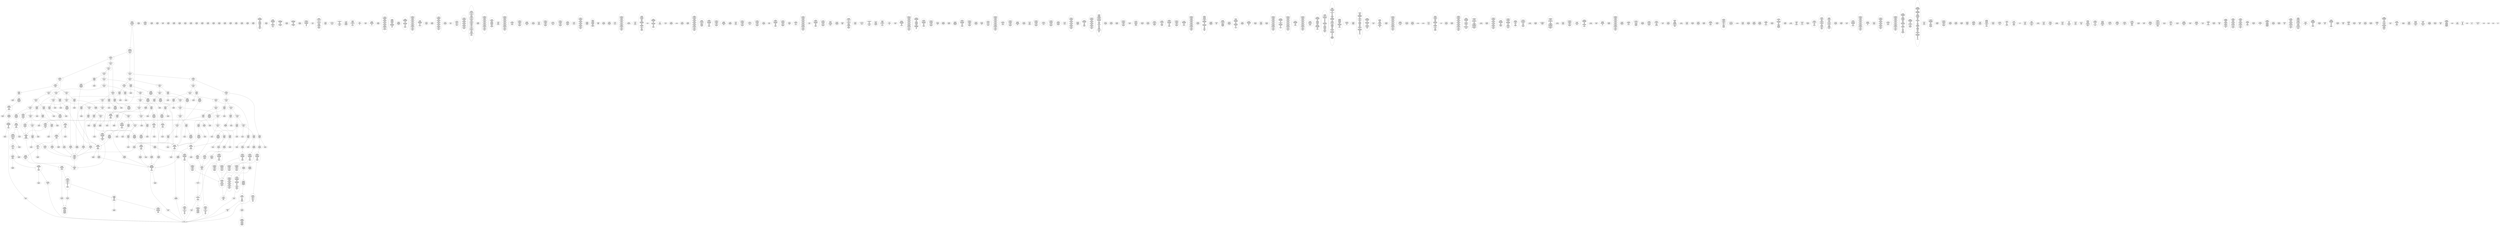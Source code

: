 /* Generated by GvGen v.1.0 (https://www.github.com/stricaud/gvgen) */

digraph G {
compound=true;
   node1 [label="[anywhere]"];
   node2 [label="# 0x0
PUSHX Data
PUSHX Data
MSTORE
PUSHX LogicData
CALLDATASIZE
LT
PUSHX Data
JUMPI
"];
   node3 [label="# 0xd
PUSHX Data
CALLDATALOAD
PUSHX BitData
SHR
PUSHX LogicData
GT
PUSHX Data
JUMPI
"];
   node4 [label="# 0x1e
PUSHX LogicData
GT
PUSHX Data
JUMPI
"];
   node5 [label="# 0x29
PUSHX LogicData
GT
PUSHX Data
JUMPI
"];
   node6 [label="# 0x34
PUSHX LogicData
EQ
PUSHX Data
JUMPI
"];
   node7 [label="# 0x3f
PUSHX LogicData
EQ
PUSHX Data
JUMPI
"];
   node8 [label="# 0x4a
PUSHX LogicData
EQ
PUSHX Data
JUMPI
"];
   node9 [label="# 0x55
PUSHX LogicData
EQ
PUSHX Data
JUMPI
"];
   node10 [label="# 0x60
PUSHX LogicData
EQ
PUSHX Data
JUMPI
"];
   node11 [label="# 0x6b
PUSHX LogicData
EQ
PUSHX Data
JUMPI
"];
   node12 [label="# 0x76
PUSHX Data
REVERT
"];
   node13 [label="# 0x7a
JUMPDEST
PUSHX LogicData
EQ
PUSHX Data
JUMPI
"];
   node14 [label="# 0x86
PUSHX LogicData
EQ
PUSHX Data
JUMPI
"];
   node15 [label="# 0x91
PUSHX LogicData
EQ
PUSHX Data
JUMPI
"];
   node16 [label="# 0x9c
PUSHX LogicData
EQ
PUSHX Data
JUMPI
"];
   node17 [label="# 0xa7
PUSHX LogicData
EQ
PUSHX Data
JUMPI
"];
   node18 [label="# 0xb2
PUSHX Data
REVERT
"];
   node19 [label="# 0xb6
JUMPDEST
PUSHX LogicData
GT
PUSHX Data
JUMPI
"];
   node20 [label="# 0xc2
PUSHX LogicData
EQ
PUSHX Data
JUMPI
"];
   node21 [label="# 0xcd
PUSHX LogicData
EQ
PUSHX Data
JUMPI
"];
   node22 [label="# 0xd8
PUSHX LogicData
EQ
PUSHX Data
JUMPI
"];
   node23 [label="# 0xe3
PUSHX LogicData
EQ
PUSHX Data
JUMPI
"];
   node24 [label="# 0xee
PUSHX LogicData
EQ
PUSHX Data
JUMPI
"];
   node25 [label="# 0xf9
PUSHX LogicData
EQ
PUSHX Data
JUMPI
"];
   node26 [label="# 0x104
PUSHX Data
REVERT
"];
   node27 [label="# 0x108
JUMPDEST
PUSHX LogicData
EQ
PUSHX Data
JUMPI
"];
   node28 [label="# 0x114
PUSHX LogicData
EQ
PUSHX Data
JUMPI
"];
   node29 [label="# 0x11f
PUSHX LogicData
EQ
PUSHX Data
JUMPI
"];
   node30 [label="# 0x12a
PUSHX LogicData
EQ
PUSHX Data
JUMPI
"];
   node31 [label="# 0x135
PUSHX LogicData
EQ
PUSHX Data
JUMPI
"];
   node32 [label="# 0x140
PUSHX Data
REVERT
"];
   node33 [label="# 0x144
JUMPDEST
PUSHX LogicData
GT
PUSHX Data
JUMPI
"];
   node34 [label="# 0x150
PUSHX LogicData
GT
PUSHX Data
JUMPI
"];
   node35 [label="# 0x15b
PUSHX LogicData
EQ
PUSHX Data
JUMPI
"];
   node36 [label="# 0x166
PUSHX LogicData
EQ
PUSHX Data
JUMPI
"];
   node37 [label="# 0x171
PUSHX LogicData
EQ
PUSHX Data
JUMPI
"];
   node38 [label="# 0x17c
PUSHX LogicData
EQ
PUSHX Data
JUMPI
"];
   node39 [label="# 0x187
PUSHX LogicData
EQ
PUSHX Data
JUMPI
"];
   node40 [label="# 0x192
PUSHX LogicData
EQ
PUSHX Data
JUMPI
"];
   node41 [label="# 0x19d
PUSHX Data
REVERT
"];
   node42 [label="# 0x1a1
JUMPDEST
PUSHX LogicData
EQ
PUSHX Data
JUMPI
"];
   node43 [label="# 0x1ad
PUSHX LogicData
EQ
PUSHX Data
JUMPI
"];
   node44 [label="# 0x1b8
PUSHX LogicData
EQ
PUSHX Data
JUMPI
"];
   node45 [label="# 0x1c3
PUSHX LogicData
EQ
PUSHX Data
JUMPI
"];
   node46 [label="# 0x1ce
PUSHX LogicData
EQ
PUSHX Data
JUMPI
"];
   node47 [label="# 0x1d9
PUSHX Data
REVERT
"];
   node48 [label="# 0x1dd
JUMPDEST
PUSHX LogicData
GT
PUSHX Data
JUMPI
"];
   node49 [label="# 0x1e9
PUSHX LogicData
EQ
PUSHX Data
JUMPI
"];
   node50 [label="# 0x1f4
PUSHX LogicData
EQ
PUSHX Data
JUMPI
"];
   node51 [label="# 0x1ff
PUSHX LogicData
EQ
PUSHX Data
JUMPI
"];
   node52 [label="# 0x20a
PUSHX LogicData
EQ
PUSHX Data
JUMPI
"];
   node53 [label="# 0x215
PUSHX LogicData
EQ
PUSHX Data
JUMPI
"];
   node54 [label="# 0x220
PUSHX Data
REVERT
"];
   node55 [label="# 0x224
JUMPDEST
PUSHX LogicData
EQ
PUSHX Data
JUMPI
"];
   node56 [label="# 0x230
PUSHX LogicData
EQ
PUSHX Data
JUMPI
"];
   node57 [label="# 0x23b
PUSHX LogicData
EQ
PUSHX Data
JUMPI
"];
   node58 [label="# 0x246
PUSHX LogicData
EQ
PUSHX Data
JUMPI
"];
   node59 [label="# 0x251
PUSHX LogicData
EQ
PUSHX Data
JUMPI
"];
   node60 [label="# 0x25c
JUMPDEST
PUSHX Data
REVERT
"];
   node61 [label="# 0x261
JUMPDEST
CALLVALUE
ISZERO
PUSHX Data
JUMPI
"];
   node62 [label="# 0x269
PUSHX Data
REVERT
"];
   node63 [label="# 0x26d
JUMPDEST
PUSHX Data
PUSHX Data
CALLDATASIZE
PUSHX Data
PUSHX Data
JUMP
"];
   node64 [label="# 0x27c
JUMPDEST
PUSHX Data
JUMP
"];
   node65 [label="# 0x281
JUMPDEST
PUSHX MemData
MLOAD
ISZERO
ISZERO
MSTORE
PUSHX ArithData
ADD
"];
   node66 [label="# 0x28d
JUMPDEST
PUSHX MemData
MLOAD
SUB
RETURN
"];
   node67 [label="# 0x296
JUMPDEST
CALLVALUE
ISZERO
PUSHX Data
JUMPI
"];
   node68 [label="# 0x29e
PUSHX Data
REVERT
"];
   node69 [label="# 0x2a2
JUMPDEST
PUSHX Data
PUSHX Data
JUMP
"];
   node70 [label="# 0x2be
JUMPDEST
PUSHX MemData
MLOAD
PUSHX ArithData
PUSHX BitData
PUSHX BitData
SHL
SUB
AND
MSTORE
PUSHX ArithData
ADD
PUSHX Data
JUMP
"];
   node71 [label="# 0x2d6
JUMPDEST
CALLVALUE
ISZERO
PUSHX Data
JUMPI
"];
   node72 [label="# 0x2de
PUSHX Data
REVERT
"];
   node73 [label="# 0x2e2
JUMPDEST
PUSHX StorData
SLOAD
PUSHX Data
PUSHX Data
DIV
PUSHX BitData
AND
JUMP
"];
   node74 [label="# 0x2f6
JUMPDEST
CALLVALUE
ISZERO
PUSHX Data
JUMPI
"];
   node75 [label="# 0x2fe
PUSHX Data
REVERT
"];
   node76 [label="# 0x302
JUMPDEST
PUSHX Data
PUSHX Data
JUMP
"];
   node77 [label="# 0x30b
JUMPDEST
PUSHX MemData
MLOAD
PUSHX Data
PUSHX Data
JUMP
"];
   node78 [label="# 0x318
JUMPDEST
CALLVALUE
ISZERO
PUSHX Data
JUMPI
"];
   node79 [label="# 0x320
PUSHX Data
REVERT
"];
   node80 [label="# 0x324
JUMPDEST
PUSHX Data
PUSHX Data
CALLDATASIZE
PUSHX Data
PUSHX Data
JUMP
"];
   node81 [label="# 0x333
JUMPDEST
PUSHX Data
JUMP
"];
   node82 [label="# 0x338
JUMPDEST
CALLVALUE
ISZERO
PUSHX Data
JUMPI
"];
   node83 [label="# 0x340
PUSHX Data
REVERT
"];
   node84 [label="# 0x344
JUMPDEST
PUSHX Data
PUSHX Data
CALLDATASIZE
PUSHX Data
PUSHX Data
JUMP
"];
   node85 [label="# 0x353
JUMPDEST
PUSHX Data
JUMP
"];
   node86 [label="# 0x358
JUMPDEST
STOP
"];
   node87 [label="# 0x35a
JUMPDEST
CALLVALUE
ISZERO
PUSHX Data
JUMPI
"];
   node88 [label="# 0x362
PUSHX Data
REVERT
"];
   node89 [label="# 0x366
JUMPDEST
PUSHX Data
PUSHX Data
JUMP
"];
   node90 [label="# 0x36f
JUMPDEST
PUSHX MemData
MLOAD
MSTORE
PUSHX ArithData
ADD
PUSHX Data
JUMP
"];
   node91 [label="# 0x37d
JUMPDEST
PUSHX Data
PUSHX Data
CALLDATASIZE
PUSHX Data
PUSHX Data
JUMP
"];
   node92 [label="# 0x38b
JUMPDEST
PUSHX Data
JUMP
"];
   node93 [label="# 0x390
JUMPDEST
CALLVALUE
ISZERO
PUSHX Data
JUMPI
"];
   node94 [label="# 0x398
PUSHX Data
REVERT
"];
   node95 [label="# 0x39c
JUMPDEST
PUSHX Data
PUSHX StorData
SLOAD
JUMP
"];
   node96 [label="# 0x3a6
JUMPDEST
CALLVALUE
ISZERO
PUSHX Data
JUMPI
"];
   node97 [label="# 0x3ae
PUSHX Data
REVERT
"];
   node98 [label="# 0x3b2
JUMPDEST
PUSHX StorData
SLOAD
PUSHX Data
JUMP
"];
   node99 [label="# 0x3bb
JUMPDEST
CALLVALUE
ISZERO
PUSHX Data
JUMPI
"];
   node100 [label="# 0x3c3
PUSHX Data
REVERT
"];
   node101 [label="# 0x3c7
JUMPDEST
PUSHX Data
PUSHX Data
CALLDATASIZE
PUSHX Data
PUSHX Data
JUMP
"];
   node102 [label="# 0x3d6
JUMPDEST
PUSHX Data
JUMP
"];
   node103 [label="# 0x3db
JUMPDEST
CALLVALUE
ISZERO
PUSHX Data
JUMPI
"];
   node104 [label="# 0x3e3
PUSHX Data
REVERT
"];
   node105 [label="# 0x3e7
JUMPDEST
PUSHX Data
PUSHX Data
JUMP
"];
   node106 [label="# 0x40f
JUMPDEST
CALLVALUE
ISZERO
PUSHX Data
JUMPI
"];
   node107 [label="# 0x417
PUSHX Data
REVERT
"];
   node108 [label="# 0x41b
JUMPDEST
PUSHX Data
PUSHX StorData
SLOAD
JUMP
"];
   node109 [label="# 0x425
JUMPDEST
CALLVALUE
ISZERO
PUSHX Data
JUMPI
"];
   node110 [label="# 0x42d
PUSHX Data
REVERT
"];
   node111 [label="# 0x431
JUMPDEST
PUSHX Data
PUSHX Data
CALLDATASIZE
PUSHX Data
PUSHX Data
JUMP
"];
   node112 [label="# 0x440
JUMPDEST
PUSHX Data
JUMP
"];
   node113 [label="# 0x445
JUMPDEST
CALLVALUE
ISZERO
PUSHX Data
JUMPI
"];
   node114 [label="# 0x44d
PUSHX Data
REVERT
"];
   node115 [label="# 0x451
JUMPDEST
PUSHX Data
PUSHX Data
JUMP
"];
   node116 [label="# 0x45a
JUMPDEST
CALLVALUE
ISZERO
PUSHX Data
JUMPI
"];
   node117 [label="# 0x462
PUSHX Data
REVERT
"];
   node118 [label="# 0x466
JUMPDEST
PUSHX Data
PUSHX Data
CALLDATASIZE
PUSHX Data
PUSHX Data
JUMP
"];
   node119 [label="# 0x475
JUMPDEST
PUSHX Data
JUMP
"];
   node120 [label="# 0x47a
JUMPDEST
CALLVALUE
ISZERO
PUSHX Data
JUMPI
"];
   node121 [label="# 0x482
PUSHX Data
REVERT
"];
   node122 [label="# 0x486
JUMPDEST
PUSHX Data
PUSHX Data
CALLDATASIZE
PUSHX Data
PUSHX Data
JUMP
"];
   node123 [label="# 0x495
JUMPDEST
PUSHX Data
JUMP
"];
   node124 [label="# 0x49a
JUMPDEST
CALLVALUE
ISZERO
PUSHX Data
JUMPI
"];
   node125 [label="# 0x4a2
PUSHX Data
REVERT
"];
   node126 [label="# 0x4a6
JUMPDEST
PUSHX Data
PUSHX Data
CALLDATASIZE
PUSHX Data
PUSHX Data
JUMP
"];
   node127 [label="# 0x4b5
JUMPDEST
PUSHX Data
JUMP
"];
   node128 [label="# 0x4ba
JUMPDEST
CALLVALUE
ISZERO
PUSHX Data
JUMPI
"];
   node129 [label="# 0x4c2
PUSHX Data
REVERT
"];
   node130 [label="# 0x4c6
JUMPDEST
PUSHX Data
PUSHX Data
CALLDATASIZE
PUSHX Data
PUSHX Data
JUMP
"];
   node131 [label="# 0x4d5
JUMPDEST
PUSHX Data
JUMP
"];
   node132 [label="# 0x4da
JUMPDEST
CALLVALUE
ISZERO
PUSHX Data
JUMPI
"];
   node133 [label="# 0x4e2
PUSHX Data
REVERT
"];
   node134 [label="# 0x4e6
JUMPDEST
PUSHX StorData
SLOAD
PUSHX Data
PUSHX BitData
AND
JUMP
"];
   node135 [label="# 0x4f4
JUMPDEST
CALLVALUE
ISZERO
PUSHX Data
JUMPI
"];
   node136 [label="# 0x4fc
PUSHX Data
REVERT
"];
   node137 [label="# 0x500
JUMPDEST
PUSHX Data
PUSHX Data
CALLDATASIZE
PUSHX Data
PUSHX Data
JUMP
"];
   node138 [label="# 0x50f
JUMPDEST
PUSHX Data
JUMP
"];
   node139 [label="# 0x514
JUMPDEST
CALLVALUE
ISZERO
PUSHX Data
JUMPI
"];
   node140 [label="# 0x51c
PUSHX Data
REVERT
"];
   node141 [label="# 0x520
JUMPDEST
PUSHX Data
PUSHX Data
JUMP
"];
   node142 [label="# 0x529
JUMPDEST
CALLVALUE
ISZERO
PUSHX Data
JUMPI
"];
   node143 [label="# 0x531
PUSHX Data
REVERT
"];
   node144 [label="# 0x535
JUMPDEST
PUSHX Data
PUSHX Data
CALLDATASIZE
PUSHX Data
PUSHX Data
JUMP
"];
   node145 [label="# 0x544
JUMPDEST
PUSHX Data
JUMP
"];
   node146 [label="# 0x549
JUMPDEST
CALLVALUE
ISZERO
PUSHX Data
JUMPI
"];
   node147 [label="# 0x551
PUSHX Data
REVERT
"];
   node148 [label="# 0x555
JUMPDEST
PUSHX Data
PUSHX Data
JUMP
"];
   node149 [label="# 0x55e
JUMPDEST
CALLVALUE
ISZERO
PUSHX Data
JUMPI
"];
   node150 [label="# 0x566
PUSHX Data
REVERT
"];
   node151 [label="# 0x56a
JUMPDEST
PUSHX Data
PUSHX Data
CALLDATASIZE
PUSHX Data
PUSHX Data
JUMP
"];
   node152 [label="# 0x579
JUMPDEST
PUSHX Data
JUMP
"];
   node153 [label="# 0x57e
JUMPDEST
CALLVALUE
ISZERO
PUSHX Data
JUMPI
"];
   node154 [label="# 0x586
PUSHX Data
REVERT
"];
   node155 [label="# 0x58a
JUMPDEST
PUSHX Data
PUSHX Data
JUMP
"];
   node156 [label="# 0x593
JUMPDEST
CALLVALUE
ISZERO
PUSHX Data
JUMPI
"];
   node157 [label="# 0x59b
PUSHX Data
REVERT
"];
   node158 [label="# 0x59f
JUMPDEST
PUSHX Data
PUSHX Data
CALLDATASIZE
PUSHX Data
PUSHX Data
JUMP
"];
   node159 [label="# 0x5ae
JUMPDEST
PUSHX Data
JUMP
"];
   node160 [label="# 0x5b3
JUMPDEST
CALLVALUE
ISZERO
PUSHX Data
JUMPI
"];
   node161 [label="# 0x5bb
PUSHX Data
REVERT
"];
   node162 [label="# 0x5bf
JUMPDEST
PUSHX Data
PUSHX Data
JUMP
"];
   node163 [label="# 0x5db
JUMPDEST
CALLVALUE
ISZERO
PUSHX Data
JUMPI
"];
   node164 [label="# 0x5e3
PUSHX Data
REVERT
"];
   node165 [label="# 0x5e7
JUMPDEST
PUSHX Data
PUSHX Data
JUMP
"];
   node166 [label="# 0x5f0
JUMPDEST
CALLVALUE
ISZERO
PUSHX Data
JUMPI
"];
   node167 [label="# 0x5f8
PUSHX Data
REVERT
"];
   node168 [label="# 0x5fc
JUMPDEST
PUSHX StorData
SLOAD
PUSHX ArithData
PUSHX BitData
PUSHX BitData
SHL
SUB
AND
PUSHX Data
JUMP
"];
   node169 [label="# 0x60e
JUMPDEST
CALLVALUE
ISZERO
PUSHX Data
JUMPI
"];
   node170 [label="# 0x616
PUSHX Data
REVERT
"];
   node171 [label="# 0x61a
JUMPDEST
PUSHX Data
PUSHX Data
CALLDATASIZE
PUSHX Data
PUSHX Data
JUMP
"];
   node172 [label="# 0x629
JUMPDEST
PUSHX Data
JUMP
"];
   node173 [label="# 0x62e
JUMPDEST
CALLVALUE
ISZERO
PUSHX Data
JUMPI
"];
   node174 [label="# 0x636
PUSHX Data
REVERT
"];
   node175 [label="# 0x63a
JUMPDEST
PUSHX Data
PUSHX Data
JUMP
"];
   node176 [label="# 0x643
JUMPDEST
CALLVALUE
ISZERO
PUSHX Data
JUMPI
"];
   node177 [label="# 0x64b
PUSHX Data
REVERT
"];
   node178 [label="# 0x64f
JUMPDEST
PUSHX Data
PUSHX StorData
SLOAD
JUMP
"];
   node179 [label="# 0x659
JUMPDEST
PUSHX Data
PUSHX Data
CALLDATASIZE
PUSHX Data
PUSHX Data
JUMP
"];
   node180 [label="# 0x667
JUMPDEST
PUSHX Data
JUMP
"];
   node181 [label="# 0x66c
JUMPDEST
CALLVALUE
ISZERO
PUSHX Data
JUMPI
"];
   node182 [label="# 0x674
PUSHX Data
REVERT
"];
   node183 [label="# 0x678
JUMPDEST
PUSHX Data
PUSHX Data
CALLDATASIZE
PUSHX Data
PUSHX Data
JUMP
"];
   node184 [label="# 0x687
JUMPDEST
PUSHX Data
JUMP
"];
   node185 [label="# 0x68c
JUMPDEST
CALLVALUE
ISZERO
PUSHX Data
JUMPI
"];
   node186 [label="# 0x694
PUSHX Data
REVERT
"];
   node187 [label="# 0x698
JUMPDEST
PUSHX StorData
SLOAD
PUSHX Data
PUSHX Data
DIV
PUSHX BitData
AND
JUMP
"];
   node188 [label="# 0x6ab
JUMPDEST
CALLVALUE
ISZERO
PUSHX Data
JUMPI
"];
   node189 [label="# 0x6b3
PUSHX Data
REVERT
"];
   node190 [label="# 0x6b7
JUMPDEST
PUSHX Data
PUSHX Data
CALLDATASIZE
PUSHX Data
PUSHX Data
JUMP
"];
   node191 [label="# 0x6c6
JUMPDEST
PUSHX Data
JUMP
"];
   node192 [label="# 0x6cb
JUMPDEST
CALLVALUE
ISZERO
PUSHX Data
JUMPI
"];
   node193 [label="# 0x6d3
PUSHX Data
REVERT
"];
   node194 [label="# 0x6d7
JUMPDEST
PUSHX Data
PUSHX Data
CALLDATASIZE
PUSHX Data
PUSHX Data
JUMP
"];
   node195 [label="# 0x6e6
JUMPDEST
PUSHX Data
JUMP
"];
   node196 [label="# 0x6eb
JUMPDEST
CALLVALUE
ISZERO
PUSHX Data
JUMPI
"];
   node197 [label="# 0x6f3
PUSHX Data
REVERT
"];
   node198 [label="# 0x6f7
JUMPDEST
PUSHX Data
PUSHX StorData
SLOAD
JUMP
"];
   node199 [label="# 0x701
JUMPDEST
CALLVALUE
ISZERO
PUSHX Data
JUMPI
"];
   node200 [label="# 0x709
PUSHX Data
REVERT
"];
   node201 [label="# 0x70d
JUMPDEST
PUSHX Data
PUSHX Data
CALLDATASIZE
PUSHX Data
PUSHX Data
JUMP
"];
   node202 [label="# 0x71c
JUMPDEST
PUSHX ArithData
PUSHX BitData
PUSHX BitData
SHL
SUB
AND
PUSHX Data
MSTORE
PUSHX Data
PUSHX Data
MSTORE
PUSHX Data
SHA3
AND
MSTORE
MSTORE
SHA3
SLOAD
PUSHX BitData
AND
JUMP
"];
   node203 [label="# 0x74a
JUMPDEST
CALLVALUE
ISZERO
PUSHX Data
JUMPI
"];
   node204 [label="# 0x752
PUSHX Data
REVERT
"];
   node205 [label="# 0x756
JUMPDEST
PUSHX Data
PUSHX Data
JUMP
"];
   node206 [label="# 0x75f
JUMPDEST
CALLVALUE
ISZERO
PUSHX Data
JUMPI
"];
   node207 [label="# 0x767
PUSHX Data
REVERT
"];
   node208 [label="# 0x76b
JUMPDEST
PUSHX Data
PUSHX Data
CALLDATASIZE
PUSHX Data
PUSHX Data
JUMP
"];
   node209 [label="# 0x77a
JUMPDEST
PUSHX Data
JUMP
"];
   node210 [label="# 0x77f
JUMPDEST
CALLVALUE
ISZERO
PUSHX Data
JUMPI
"];
   node211 [label="# 0x787
PUSHX Data
REVERT
"];
   node212 [label="# 0x78b
JUMPDEST
PUSHX Data
PUSHX Data
JUMP
"];
   node213 [label="# 0x795
JUMPDEST
PUSHX Data
PUSHX ArithData
PUSHX BitData
PUSHX BitData
SHL
SUB
NOT
AND
PUSHX BitData
PUSHX BitData
SHL
EQ
PUSHX Data
JUMPI
"];
   node214 [label="# 0x7b1
PUSHX ArithData
PUSHX BitData
PUSHX BitData
SHL
SUB
NOT
AND
PUSHX BitData
PUSHX BitData
SHL
EQ
"];
   node215 [label="# 0x7c6
JUMPDEST
PUSHX Data
JUMPI
"];
   node216 [label="# 0x7cc
PUSHX ArithData
PUSHX BitData
PUSHX BitData
SHL
SUB
NOT
AND
PUSHX BitData
PUSHX BitData
SHL
EQ
"];
   node217 [label="# 0x7e1
JUMPDEST
PUSHX Data
JUMPI
"];
   node218 [label="# 0x7e7
PUSHX BitData
PUSHX BitData
SHL
PUSHX ArithData
PUSHX BitData
PUSHX BitData
SHL
SUB
NOT
AND
EQ
"];
   node219 [label="# 0x7fc
JUMPDEST
JUMP
"];
   node220 [label="# 0x802
JUMPDEST
PUSHX Data
PUSHX StorData
SLOAD
PUSHX Data
PUSHX Data
JUMP
"];
   node221 [label="# 0x811
JUMPDEST
PUSHX ArithData
ADD
PUSHX ArithData
DIV
MUL
PUSHX ArithData
ADD
PUSHX MemData
MLOAD
ADD
PUSHX Data
MSTORE
MSTORE
PUSHX ArithData
ADD
SLOAD
PUSHX Data
PUSHX Data
JUMP
"];
   node222 [label="# 0x83d
JUMPDEST
ISZERO
PUSHX Data
JUMPI
"];
   node223 [label="# 0x844
PUSHX LogicData
LT
PUSHX Data
JUMPI
"];
   node224 [label="# 0x84c
PUSHX ArithData
SLOAD
DIV
MUL
MSTORE
PUSHX ArithData
ADD
PUSHX Data
JUMP
"];
   node225 [label="# 0x85f
JUMPDEST
ADD
PUSHX Data
MSTORE
PUSHX Data
PUSHX Data
SHA3
"];
   node226 [label="# 0x86d
JUMPDEST
SLOAD
MSTORE
PUSHX ArithData
ADD
PUSHX ArithData
ADD
GT
PUSHX Data
JUMPI
"];
   node227 [label="# 0x881
SUB
PUSHX BitData
AND
ADD
"];
   node228 [label="# 0x88a
JUMPDEST
JUMP
"];
   node229 [label="# 0x894
JUMPDEST
PUSHX Data
PUSHX Data
PUSHX StorData
SLOAD
GT
JUMP
"];
   node230 [label="# 0x8a1
JUMPDEST
PUSHX Data
JUMPI
"];
   node231 [label="# 0x8a6
PUSHX MemData
MLOAD
PUSHX BitData
PUSHX BitData
SHL
MSTORE
PUSHX Data
PUSHX ArithData
ADD
MSTORE
PUSHX Data
PUSHX ArithData
ADD
MSTORE
PUSHX Data
PUSHX ArithData
ADD
MSTORE
PUSHX BitData
PUSHX BitData
SHL
PUSHX ArithData
ADD
MSTORE
PUSHX ArithData
ADD
"];
   node232 [label="# 0x8ff
JUMPDEST
PUSHX MemData
MLOAD
SUB
REVERT
"];
   node233 [label="# 0x908
JUMPDEST
PUSHX Data
MSTORE
PUSHX Data
PUSHX Data
MSTORE
PUSHX Data
SHA3
SLOAD
PUSHX ArithData
PUSHX BitData
PUSHX BitData
SHL
SUB
AND
JUMP
"];
   node234 [label="# 0x924
JUMPDEST
PUSHX Data
PUSHX Data
PUSHX Data
JUMP
"];
   node235 [label="# 0x92f
JUMPDEST
PUSHX ArithData
PUSHX BitData
PUSHX BitData
SHL
SUB
AND
PUSHX ArithData
PUSHX BitData
PUSHX BitData
SHL
SUB
AND
EQ
ISZERO
PUSHX Data
JUMPI
"];
   node236 [label="# 0x94c
PUSHX MemData
MLOAD
PUSHX BitData
PUSHX BitData
SHL
MSTORE
PUSHX Data
PUSHX ArithData
ADD
MSTORE
PUSHX Data
PUSHX ArithData
ADD
MSTORE
PUSHX Data
PUSHX ArithData
ADD
MSTORE
PUSHX BitData
PUSHX BitData
SHL
PUSHX ArithData
ADD
MSTORE
PUSHX ArithData
ADD
PUSHX Data
JUMP
"];
   node237 [label="# 0x99e
JUMPDEST
CALLER
PUSHX ArithData
PUSHX BitData
PUSHX BitData
SHL
SUB
AND
EQ
PUSHX Data
JUMPI
"];
   node238 [label="# 0x9b0
PUSHX Data
CALLER
PUSHX Data
JUMP
"];
   node239 [label="# 0x9ba
JUMPDEST
PUSHX Data
JUMPI
"];
   node240 [label="# 0x9bf
PUSHX MemData
MLOAD
PUSHX BitData
PUSHX BitData
SHL
MSTORE
PUSHX Data
PUSHX ArithData
ADD
MSTORE
PUSHX Data
PUSHX ArithData
ADD
MSTORE
PUSHX Data
PUSHX ArithData
ADD
MSTORE
PUSHX Data
PUSHX ArithData
ADD
MSTORE
PUSHX ArithData
ADD
PUSHX Data
JUMP
"];
   node241 [label="# 0xa2c
JUMPDEST
PUSHX Data
PUSHX Data
JUMP
"];
   node242 [label="# 0xa37
JUMPDEST
JUMP
"];
   node243 [label="# 0xa3c
JUMPDEST
PUSHX StorData
SLOAD
PUSHX Data
DIV
PUSHX BitData
AND
PUSHX Data
JUMPI
"];
   node244 [label="# 0xa4d
PUSHX MemData
MLOAD
PUSHX BitData
PUSHX BitData
SHL
MSTORE
PUSHX Data
PUSHX ArithData
ADD
MSTORE
PUSHX Data
PUSHX ArithData
ADD
MSTORE
PUSHX Data
PUSHX ArithData
ADD
MSTORE
PUSHX ArithData
ADD
PUSHX Data
JUMP
"];
   node245 [label="# 0xa94
JUMPDEST
PUSHX Data
PUSHX ArithData
MUL
PUSHX ArithData
ADD
PUSHX MemData
MLOAD
ADD
PUSHX Data
MSTORE
MSTORE
PUSHX ArithData
ADD
PUSHX ArithData
MUL
CALLDATACOPY
PUSHX Data
ADD
MSTORE
PUSHX StorData
SLOAD
PUSHX MemData
MLOAD
PUSHX BitData
NOT
CALLER
PUSHX BitData
SHL
AND
PUSHX ArithData
ADD
MSTORE
PUSHX ArithData
ADD
PUSHX MemData
MLOAD
PUSHX ArithData
SUB
SUB
MSTORE
PUSHX Data
MSTORE
MLOAD
PUSHX ArithData
ADD
SHA3
PUSHX Data
JUMP
"];
   node246 [label="# 0xb09
JUMPDEST
PUSHX Data
JUMPI
"];
   node247 [label="# 0xb0e
PUSHX MemData
MLOAD
PUSHX BitData
PUSHX BitData
SHL
MSTORE
PUSHX Data
PUSHX ArithData
ADD
MSTORE
PUSHX Data
PUSHX ArithData
ADD
MSTORE
PUSHX Data
PUSHX ArithData
ADD
MSTORE
PUSHX BitData
PUSHX BitData
SHL
PUSHX ArithData
ADD
MSTORE
PUSHX ArithData
ADD
PUSHX Data
JUMP
"];
   node248 [label="# 0xb68
JUMPDEST
PUSHX StorData
SLOAD
CALLER
PUSHX Data
MSTORE
PUSHX Data
PUSHX Data
MSTORE
PUSHX Data
SHA3
SLOAD
PUSHX Data
PUSHX Data
JUMP
"];
   node249 [label="# 0xb86
JUMPDEST
GT
ISZERO
PUSHX Data
JUMPI
"];
   node250 [label="# 0xb8d
PUSHX MemData
MLOAD
PUSHX BitData
PUSHX BitData
SHL
MSTORE
PUSHX Data
PUSHX ArithData
ADD
MSTORE
PUSHX Data
PUSHX ArithData
ADD
MSTORE
PUSHX Data
PUSHX ArithData
ADD
MSTORE
PUSHX BitData
PUSHX BitData
SHL
PUSHX ArithData
ADD
MSTORE
PUSHX ArithData
ADD
PUSHX Data
JUMP
"];
   node251 [label="# 0xbe8
JUMPDEST
PUSHX LogicData
GT
ISZERO
PUSHX Data
JUMPI
"];
   node252 [label="# 0xbf2
PUSHX MemData
MLOAD
PUSHX BitData
PUSHX BitData
SHL
MSTORE
PUSHX ArithData
ADD
PUSHX Data
PUSHX Data
JUMP
"];
   node253 [label="# 0xc09
JUMPDEST
PUSHX Data
PUSHX Data
PUSHX StorData
SLOAD
JUMP
"];
   node254 [label="# 0xc16
JUMPDEST
PUSHX Data
PUSHX Data
JUMP
"];
   node255 [label="# 0xc20
JUMPDEST
GT
ISZERO
PUSHX Data
JUMPI
"];
   node256 [label="# 0xc27
PUSHX MemData
MLOAD
PUSHX BitData
PUSHX BitData
SHL
MSTORE
PUSHX ArithData
ADD
PUSHX Data
PUSHX Data
JUMP
"];
   node257 [label="# 0xc3e
JUMPDEST
PUSHX LogicData
GT
PUSHX Data
JUMPI
"];
   node258 [label="# 0xc47
PUSHX MemData
MLOAD
PUSHX BitData
PUSHX BitData
SHL
MSTORE
PUSHX ArithData
ADD
PUSHX Data
PUSHX Data
JUMP
"];
   node259 [label="# 0xc5e
JUMPDEST
CALLVALUE
PUSHX StorData
SLOAD
PUSHX Data
PUSHX Data
JUMP
"];
   node260 [label="# 0xc6d
JUMPDEST
EQ
PUSHX Data
JUMPI
"];
   node261 [label="# 0xc73
PUSHX MemData
MLOAD
PUSHX BitData
PUSHX BitData
SHL
MSTORE
PUSHX Data
PUSHX ArithData
ADD
MSTORE
PUSHX Data
PUSHX ArithData
ADD
MSTORE
PUSHX Data
PUSHX ArithData
ADD
MSTORE
PUSHX ArithData
ADD
PUSHX Data
JUMP
"];
   node262 [label="# 0xcba
JUMPDEST
PUSHX Data
CALLER
PUSHX Data
JUMP
"];
   node263 [label="# 0xcc4
JUMPDEST
CALLER
PUSHX Data
MSTORE
PUSHX Data
PUSHX Data
MSTORE
PUSHX Data
SHA3
SLOAD
PUSHX Data
PUSHX Data
JUMP
"];
   node264 [label="# 0xce3
JUMPDEST
SSTORE
JUMP
"];
   node265 [label="# 0xced
JUMPDEST
PUSHX Data
PUSHX Data
JUMP
"];
   node266 [label="# 0xcf8
JUMPDEST
PUSHX Data
PUSHX Data
PUSHX Data
JUMP
"];
   node267 [label="# 0xd03
JUMPDEST
LT
PUSHX Data
JUMPI
"];
   node268 [label="# 0xd0a
PUSHX MemData
MLOAD
PUSHX BitData
PUSHX BitData
SHL
MSTORE
PUSHX Data
PUSHX ArithData
ADD
MSTORE
PUSHX Data
PUSHX ArithData
ADD
MSTORE
PUSHX Data
PUSHX ArithData
ADD
MSTORE
PUSHX BitData
PUSHX BitData
SHL
PUSHX ArithData
ADD
MSTORE
PUSHX ArithData
ADD
PUSHX Data
JUMP
"];
   node269 [label="# 0xd5c
JUMPDEST
PUSHX StorData
SLOAD
"];
   node270 [label="# 0xd64
JUMPDEST
LT
ISZERO
PUSHX Data
JUMPI
"];
   node271 [label="# 0xd6d
PUSHX Data
MSTORE
PUSHX Data
PUSHX ArithData
MSTORE
PUSHX Data
SHA3
MLOAD
ADD
MSTORE
SLOAD
PUSHX ArithData
PUSHX BitData
PUSHX BitData
SHL
SUB
AND
MSTORE
PUSHX BitData
PUSHX BitData
SHL
DIV
PUSHX BitData
AND
ADD
MSTORE
ISZERO
PUSHX Data
JUMPI
"];
   node272 [label="# 0xdb3
MLOAD
"];
   node273 [label="# 0xdb7
JUMPDEST
PUSHX ArithData
PUSHX BitData
PUSHX BitData
SHL
SUB
AND
PUSHX ArithData
PUSHX BitData
PUSHX BitData
SHL
SUB
AND
EQ
ISZERO
PUSHX Data
JUMPI
"];
   node274 [label="# 0xdd2
EQ
ISZERO
PUSHX Data
JUMPI
"];
   node275 [label="# 0xdda
PUSHX Data
JUMP
"];
   node276 [label="# 0xde5
JUMPDEST
PUSHX Data
PUSHX Data
JUMP
"];
   node277 [label="# 0xdef
JUMPDEST
"];
   node278 [label="# 0xdf3
JUMPDEST
PUSHX Data
PUSHX Data
JUMP
"];
   node279 [label="# 0xdfe
JUMPDEST
PUSHX Data
JUMP
"];
   node280 [label="# 0xe06
JUMPDEST
PUSHX MemData
MLOAD
PUSHX BitData
PUSHX BitData
SHL
MSTORE
PUSHX Data
PUSHX ArithData
ADD
MSTORE
PUSHX Data
PUSHX ArithData
ADD
MSTORE
PUSHX Data
PUSHX ArithData
ADD
MSTORE
PUSHX BitData
PUSHX BitData
SHL
PUSHX ArithData
ADD
MSTORE
PUSHX ArithData
ADD
PUSHX Data
JUMP
"];
   node281 [label="# 0xe66
JUMPDEST
PUSHX StorData
SLOAD
PUSHX ArithData
PUSHX BitData
PUSHX BitData
SHL
SUB
AND
CALLER
EQ
PUSHX Data
JUMPI
"];
   node282 [label="# 0xe79
PUSHX MemData
MLOAD
PUSHX BitData
PUSHX BitData
SHL
MSTORE
PUSHX ArithData
ADD
PUSHX Data
PUSHX Data
JUMP
"];
   node283 [label="# 0xe90
JUMPDEST
PUSHX StorData
SLOAD
PUSHX BitData
NOT
AND
PUSHX ArithData
DIV
PUSHX BitData
AND
ISZERO
MUL
OR
SSTORE
JUMP
"];
   node284 [label="# 0xead
JUMPDEST
PUSHX Data
PUSHX MemData
MLOAD
PUSHX ArithData
ADD
PUSHX Data
MSTORE
PUSHX Data
MSTORE
PUSHX Data
JUMP
"];
   node285 [label="# 0xec8
JUMPDEST
PUSHX StorData
SLOAD
PUSHX ArithData
PUSHX BitData
PUSHX BitData
SHL
SUB
AND
CALLER
EQ
PUSHX Data
JUMPI
"];
   node286 [label="# 0xedb
PUSHX MemData
MLOAD
PUSHX BitData
PUSHX BitData
SHL
MSTORE
PUSHX ArithData
ADD
PUSHX Data
PUSHX Data
JUMP
"];
   node287 [label="# 0xef2
JUMPDEST
PUSHX Data
PUSHX Data
PUSHX StorData
SLOAD
JUMP
"];
   node288 [label="# 0xeff
JUMPDEST
PUSHX Data
PUSHX Data
JUMP
"];
   node289 [label="# 0xf09
JUMPDEST
GT
ISZERO
PUSHX Data
JUMPI
"];
   node290 [label="# 0xf10
PUSHX MemData
MLOAD
PUSHX BitData
PUSHX BitData
SHL
MSTORE
PUSHX ArithData
ADD
PUSHX Data
PUSHX Data
JUMP
"];
   node291 [label="# 0xf27
JUMPDEST
PUSHX LogicData
GT
PUSHX Data
JUMPI
"];
   node292 [label="# 0xf30
PUSHX MemData
MLOAD
PUSHX BitData
PUSHX BitData
SHL
MSTORE
PUSHX ArithData
ADD
PUSHX Data
PUSHX Data
JUMP
"];
   node293 [label="# 0xf47
JUMPDEST
PUSHX Data
PUSHX Data
JUMP
"];
   node294 [label="# 0xf51
JUMPDEST
JUMP
"];
   node295 [label="# 0xf55
JUMPDEST
PUSHX StorData
SLOAD
PUSHX ArithData
PUSHX BitData
PUSHX BitData
SHL
SUB
AND
CALLER
EQ
PUSHX Data
JUMPI
"];
   node296 [label="# 0xf68
PUSHX MemData
MLOAD
PUSHX BitData
PUSHX BitData
SHL
MSTORE
PUSHX ArithData
ADD
PUSHX Data
PUSHX Data
JUMP
"];
   node297 [label="# 0xf7f
JUMPDEST
PUSHX Data
SSTORE
JUMP
"];
   node298 [label="# 0xf84
JUMPDEST
PUSHX StorData
SLOAD
LT
PUSHX Data
JUMPI
"];
   node299 [label="# 0xf8f
PUSHX MemData
MLOAD
PUSHX BitData
PUSHX BitData
SHL
MSTORE
PUSHX Data
PUSHX ArithData
ADD
MSTORE
PUSHX Data
PUSHX ArithData
ADD
MSTORE
PUSHX Data
PUSHX ArithData
ADD
MSTORE
PUSHX BitData
PUSHX BitData
SHL
PUSHX ArithData
ADD
MSTORE
PUSHX ArithData
ADD
PUSHX Data
JUMP
"];
   node300 [label="# 0xfe2
JUMPDEST
JUMP
"];
   node301 [label="# 0xfe6
JUMPDEST
PUSHX StorData
SLOAD
PUSHX ArithData
PUSHX BitData
PUSHX BitData
SHL
SUB
AND
CALLER
EQ
PUSHX Data
JUMPI
"];
   node302 [label="# 0xff9
PUSHX MemData
MLOAD
PUSHX BitData
PUSHX BitData
SHL
MSTORE
PUSHX ArithData
ADD
PUSHX Data
PUSHX Data
JUMP
"];
   node303 [label="# 0x1010
JUMPDEST
MLOAD
PUSHX Data
PUSHX Data
PUSHX ArithData
ADD
PUSHX Data
JUMP
"];
   node304 [label="# 0x1023
JUMPDEST
PUSHX StorData
SLOAD
PUSHX ArithData
PUSHX BitData
PUSHX BitData
SHL
SUB
AND
CALLER
EQ
PUSHX Data
JUMPI
"];
   node305 [label="# 0x1036
PUSHX MemData
MLOAD
PUSHX BitData
PUSHX BitData
SHL
MSTORE
PUSHX ArithData
ADD
PUSHX Data
PUSHX Data
JUMP
"];
   node306 [label="# 0x104d
JUMPDEST
PUSHX StorData
SLOAD
PUSHX BitData
NOT
AND
PUSHX BitData
AND
ISZERO
OR
SSTORE
JUMP
"];
   node307 [label="# 0x1061
JUMPDEST
PUSHX Data
PUSHX Data
PUSHX Data
JUMP
"];
   node308 [label="# 0x106c
JUMPDEST
MLOAD
JUMP
"];
   node309 [label="# 0x1073
JUMPDEST
PUSHX StorData
SLOAD
PUSHX Data
PUSHX Data
JUMP
"];
   node310 [label="# 0x1080
JUMPDEST
PUSHX ArithData
ADD
PUSHX ArithData
DIV
MUL
PUSHX ArithData
ADD
PUSHX MemData
MLOAD
ADD
PUSHX Data
MSTORE
MSTORE
PUSHX ArithData
ADD
SLOAD
PUSHX Data
PUSHX Data
JUMP
"];
   node311 [label="# 0x10ac
JUMPDEST
ISZERO
PUSHX Data
JUMPI
"];
   node312 [label="# 0x10b3
PUSHX LogicData
LT
PUSHX Data
JUMPI
"];
   node313 [label="# 0x10bb
PUSHX ArithData
SLOAD
DIV
MUL
MSTORE
PUSHX ArithData
ADD
PUSHX Data
JUMP
"];
   node314 [label="# 0x10ce
JUMPDEST
ADD
PUSHX Data
MSTORE
PUSHX Data
PUSHX Data
SHA3
"];
   node315 [label="# 0x10dc
JUMPDEST
SLOAD
MSTORE
PUSHX ArithData
ADD
PUSHX ArithData
ADD
GT
PUSHX Data
JUMPI
"];
   node316 [label="# 0x10f0
SUB
PUSHX BitData
AND
ADD
"];
   node317 [label="# 0x10f9
JUMPDEST
JUMP
"];
   node318 [label="# 0x1101
JUMPDEST
PUSHX Data
PUSHX ArithData
PUSHX BitData
PUSHX BitData
SHL
SUB
AND
PUSHX Data
JUMPI
"];
   node319 [label="# 0x1112
PUSHX MemData
MLOAD
PUSHX BitData
PUSHX BitData
SHL
MSTORE
PUSHX Data
PUSHX ArithData
ADD
MSTORE
PUSHX Data
PUSHX ArithData
ADD
MSTORE
PUSHX Data
PUSHX ArithData
ADD
MSTORE
PUSHX BitData
PUSHX BitData
SHL
PUSHX ArithData
ADD
MSTORE
PUSHX ArithData
ADD
PUSHX Data
JUMP
"];
   node320 [label="# 0x116d
JUMPDEST
PUSHX ArithData
PUSHX BitData
PUSHX BitData
SHL
SUB
AND
PUSHX Data
MSTORE
PUSHX Data
PUSHX Data
MSTORE
PUSHX Data
SHA3
SLOAD
PUSHX ArithData
PUSHX BitData
PUSHX BitData
SHL
SUB
AND
JUMP
"];
   node321 [label="# 0x1192
JUMPDEST
PUSHX StorData
SLOAD
PUSHX ArithData
PUSHX BitData
PUSHX BitData
SHL
SUB
AND
CALLER
EQ
PUSHX Data
JUMPI
"];
   node322 [label="# 0x11a5
PUSHX MemData
MLOAD
PUSHX BitData
PUSHX BitData
SHL
MSTORE
PUSHX ArithData
ADD
PUSHX Data
PUSHX Data
JUMP
"];
   node323 [label="# 0x11bc
JUMPDEST
PUSHX Data
PUSHX Data
PUSHX Data
JUMP
"];
   node324 [label="# 0x11c6
JUMPDEST
JUMP
"];
   node325 [label="# 0x11c8
JUMPDEST
PUSHX StorData
SLOAD
PUSHX ArithData
PUSHX BitData
PUSHX BitData
SHL
SUB
AND
CALLER
EQ
PUSHX Data
JUMPI
"];
   node326 [label="# 0x11db
PUSHX MemData
MLOAD
PUSHX BitData
PUSHX BitData
SHL
MSTORE
PUSHX ArithData
ADD
PUSHX Data
PUSHX Data
JUMP
"];
   node327 [label="# 0x11f2
JUMPDEST
PUSHX Data
SSTORE
JUMP
"];
   node328 [label="# 0x11f7
JUMPDEST
PUSHX StorData
SLOAD
PUSHX ArithData
PUSHX BitData
PUSHX BitData
SHL
SUB
AND
CALLER
EQ
PUSHX Data
JUMPI
"];
   node329 [label="# 0x120a
PUSHX MemData
MLOAD
PUSHX BitData
PUSHX BitData
SHL
MSTORE
PUSHX ArithData
ADD
PUSHX Data
PUSHX Data
JUMP
"];
   node330 [label="# 0x1221
JUMPDEST
SELFBALANCE
PUSHX Data
JUMPI
"];
   node331 [label="# 0x1228
PUSHX MemData
MLOAD
PUSHX BitData
PUSHX BitData
SHL
MSTORE
PUSHX Data
PUSHX ArithData
ADD
MSTORE
PUSHX Data
PUSHX ArithData
ADD
MSTORE
PUSHX Data
PUSHX ArithData
ADD
MSTORE
PUSHX ArithData
ADD
PUSHX Data
JUMP
"];
   node332 [label="# 0x126f
JUMPDEST
PUSHX Data
PUSHX Data
PUSHX Data
PUSHX Data
PUSHX Data
PUSHX Data
JUMP
"];
   node333 [label="# 0x1294
JUMPDEST
PUSHX Data
PUSHX Data
JUMP
"];
   node334 [label="# 0x129e
JUMPDEST
PUSHX Data
JUMP
"];
   node335 [label="# 0x12a3
JUMPDEST
PUSHX Data
PUSHX Data
SELFBALANCE
PUSHX Data
JUMP
"];
   node336 [label="# 0x12c1
JUMPDEST
JUMP
"];
   node337 [label="# 0x12c4
JUMPDEST
PUSHX StorData
SLOAD
PUSHX ArithData
PUSHX BitData
PUSHX BitData
SHL
SUB
AND
CALLER
EQ
PUSHX Data
JUMPI
"];
   node338 [label="# 0x12d7
PUSHX MemData
MLOAD
PUSHX BitData
PUSHX BitData
SHL
MSTORE
PUSHX ArithData
ADD
PUSHX Data
PUSHX Data
JUMP
"];
   node339 [label="# 0x12ee
JUMPDEST
PUSHX Data
PUSHX Data
PUSHX Data
JUMP
"];
   node340 [label="# 0x1300
JUMPDEST
PUSHX Data
SSTORE
JUMP
"];
   node341 [label="# 0x1306
JUMPDEST
PUSHX Data
PUSHX StorData
SLOAD
PUSHX Data
PUSHX Data
JUMP
"];
   node342 [label="# 0x1315
JUMPDEST
PUSHX StorData
SLOAD
PUSHX Data
DIV
PUSHX BitData
AND
PUSHX Data
JUMPI
"];
   node343 [label="# 0x1325
PUSHX MemData
MLOAD
PUSHX BitData
PUSHX BitData
SHL
MSTORE
PUSHX Data
PUSHX ArithData
ADD
MSTORE
PUSHX Data
PUSHX ArithData
ADD
MSTORE
PUSHX Data
PUSHX ArithData
ADD
MSTORE
PUSHX BitData
PUSHX BitData
SHL
PUSHX ArithData
ADD
MSTORE
PUSHX ArithData
ADD
PUSHX Data
JUMP
"];
   node344 [label="# 0x1376
JUMPDEST
PUSHX LogicData
GT
ISZERO
PUSHX Data
JUMPI
"];
   node345 [label="# 0x1380
PUSHX MemData
MLOAD
PUSHX BitData
PUSHX BitData
SHL
MSTORE
PUSHX ArithData
ADD
PUSHX Data
PUSHX Data
JUMP
"];
   node346 [label="# 0x1397
JUMPDEST
PUSHX Data
PUSHX Data
PUSHX StorData
SLOAD
JUMP
"];
   node347 [label="# 0x13a4
JUMPDEST
PUSHX Data
PUSHX Data
JUMP
"];
   node348 [label="# 0x13ae
JUMPDEST
GT
ISZERO
PUSHX Data
JUMPI
"];
   node349 [label="# 0x13b5
PUSHX MemData
MLOAD
PUSHX BitData
PUSHX BitData
SHL
MSTORE
PUSHX ArithData
ADD
PUSHX Data
PUSHX Data
JUMP
"];
   node350 [label="# 0x13cc
JUMPDEST
PUSHX LogicData
GT
PUSHX Data
JUMPI
"];
   node351 [label="# 0x13d5
PUSHX MemData
MLOAD
PUSHX BitData
PUSHX BitData
SHL
MSTORE
PUSHX ArithData
ADD
PUSHX Data
PUSHX Data
JUMP
"];
   node352 [label="# 0x13ec
JUMPDEST
CALLVALUE
PUSHX StorData
SLOAD
PUSHX Data
PUSHX Data
JUMP
"];
   node353 [label="# 0x13fb
JUMPDEST
EQ
PUSHX Data
JUMPI
"];
   node354 [label="# 0x1401
PUSHX MemData
MLOAD
PUSHX BitData
PUSHX BitData
SHL
MSTORE
PUSHX Data
PUSHX ArithData
ADD
MSTORE
PUSHX Data
PUSHX ArithData
ADD
MSTORE
PUSHX Data
PUSHX ArithData
ADD
MSTORE
PUSHX ArithData
ADD
PUSHX Data
JUMP
"];
   node355 [label="# 0x1448
JUMPDEST
PUSHX Data
CALLER
PUSHX Data
JUMP
"];
   node356 [label="# 0x1452
JUMPDEST
PUSHX ArithData
PUSHX BitData
PUSHX BitData
SHL
SUB
AND
CALLER
EQ
ISZERO
PUSHX Data
JUMPI
"];
   node357 [label="# 0x1464
PUSHX MemData
MLOAD
PUSHX BitData
PUSHX BitData
SHL
MSTORE
PUSHX Data
PUSHX ArithData
ADD
MSTORE
PUSHX Data
PUSHX ArithData
ADD
MSTORE
PUSHX Data
PUSHX ArithData
ADD
MSTORE
PUSHX ArithData
ADD
PUSHX Data
JUMP
"];
   node358 [label="# 0x14ab
JUMPDEST
CALLER
PUSHX Data
MSTORE
PUSHX Data
PUSHX ArithData
MSTORE
PUSHX MemData
SHA3
PUSHX ArithData
PUSHX BitData
PUSHX BitData
SHL
SUB
AND
MSTORE
MSTORE
SHA3
SLOAD
PUSHX BitData
NOT
AND
ISZERO
ISZERO
OR
SSTORE
MLOAD
MSTORE
PUSHX Data
ADD
PUSHX MemData
MLOAD
SUB
LOGX
JUMP
"];
   node359 [label="# 0x1517
JUMPDEST
PUSHX Data
PUSHX Data
JUMP
"];
   node360 [label="# 0x1522
JUMPDEST
PUSHX Data
PUSHX Data
JUMP
"];
   node361 [label="# 0x152e
JUMPDEST
PUSHX Data
JUMPI
"];
   node362 [label="# 0x1533
PUSHX MemData
MLOAD
PUSHX BitData
PUSHX BitData
SHL
MSTORE
PUSHX ArithData
ADD
PUSHX Data
PUSHX Data
JUMP
"];
   node363 [label="# 0x154a
JUMPDEST
JUMP
"];
   node364 [label="# 0x1550
JUMPDEST
PUSHX StorData
SLOAD
PUSHX Data
PUSHX BitData
AND
ISZERO
PUSHX Data
JUMPI
"];
   node365 [label="# 0x155f
PUSHX Data
PUSHX Data
JUMP
"];
   node366 [label="# 0x1567
JUMPDEST
PUSHX Data
PUSHX Data
JUMP
"];
   node367 [label="# 0x1570
JUMPDEST
PUSHX MemData
MLOAD
PUSHX ArithData
ADD
PUSHX Data
PUSHX Data
JUMP
"];
   node368 [label="# 0x1580
JUMPDEST
PUSHX MemData
MLOAD
PUSHX ArithData
SUB
SUB
MSTORE
PUSHX Data
MSTORE
JUMP
"];
   node369 [label="# 0x1596
JUMPDEST
JUMP
"];
   node370 [label="# 0x159b
JUMPDEST
PUSHX StorData
SLOAD
PUSHX ArithData
PUSHX BitData
PUSHX BitData
SHL
SUB
AND
CALLER
EQ
PUSHX Data
JUMPI
"];
   node371 [label="# 0x15ae
PUSHX MemData
MLOAD
PUSHX BitData
PUSHX BitData
SHL
MSTORE
PUSHX ArithData
ADD
PUSHX Data
PUSHX Data
JUMP
"];
   node372 [label="# 0x15c5
JUMPDEST
PUSHX StorData
SLOAD
PUSHX BitData
NOT
AND
PUSHX ArithData
DIV
PUSHX BitData
AND
ISZERO
MUL
OR
SSTORE
JUMP
"];
   node373 [label="# 0x15e4
JUMPDEST
PUSHX StorData
SLOAD
PUSHX ArithData
PUSHX BitData
PUSHX BitData
SHL
SUB
AND
CALLER
EQ
PUSHX Data
JUMPI
"];
   node374 [label="# 0x15f7
PUSHX MemData
MLOAD
PUSHX BitData
PUSHX BitData
SHL
MSTORE
PUSHX ArithData
ADD
PUSHX Data
PUSHX Data
JUMP
"];
   node375 [label="# 0x160e
JUMPDEST
PUSHX ArithData
PUSHX BitData
PUSHX BitData
SHL
SUB
AND
PUSHX Data
JUMPI
"];
   node376 [label="# 0x161d
PUSHX MemData
MLOAD
PUSHX BitData
PUSHX BitData
SHL
MSTORE
PUSHX Data
PUSHX ArithData
ADD
MSTORE
PUSHX Data
PUSHX ArithData
ADD
MSTORE
PUSHX Data
PUSHX ArithData
ADD
MSTORE
PUSHX BitData
PUSHX BitData
SHL
PUSHX ArithData
ADD
MSTORE
PUSHX ArithData
ADD
PUSHX Data
JUMP
"];
   node377 [label="# 0x1673
JUMPDEST
PUSHX Data
PUSHX Data
JUMP
"];
   node378 [label="# 0x167c
JUMPDEST
PUSHX Data
MSTORE
PUSHX Data
PUSHX Data
MSTORE
PUSHX MemData
SHA3
SLOAD
PUSHX ArithData
PUSHX BitData
PUSHX BitData
SHL
SUB
NOT
AND
PUSHX ArithData
PUSHX BitData
PUSHX BitData
SHL
SUB
AND
OR
SSTORE
MLOAD
AND
PUSHX Data
LOGX
JUMP
"];
   node379 [label="# 0x16d8
JUMPDEST
PUSHX Data
PUSHX Data
PUSHX Data
JUMP
"];
   node380 [label="# 0x16e5
JUMPDEST
EQ
JUMP
"];
   node381 [label="# 0x16ee
JUMPDEST
PUSHX Data
PUSHX MemData
MLOAD
PUSHX ArithData
ADD
PUSHX Data
MSTORE
PUSHX Data
MSTORE
PUSHX Data
JUMP
"];
   node382 [label="# 0x1708
JUMPDEST
PUSHX Data
PUSHX Data
PUSHX Data
JUMP
"];
   node383 [label="# 0x1713
JUMPDEST
MLOAD
PUSHX Data
PUSHX ArithData
PUSHX BitData
PUSHX BitData
SHL
SUB
AND
CALLER
PUSHX ArithData
PUSHX BitData
PUSHX BitData
SHL
SUB
AND
EQ
PUSHX Data
JUMPI
"];
   node384 [label="# 0x1735
CALLER
PUSHX Data
PUSHX Data
JUMP
"];
   node385 [label="# 0x173f
JUMPDEST
PUSHX ArithData
PUSHX BitData
PUSHX BitData
SHL
SUB
AND
EQ
"];
   node386 [label="# 0x174a
JUMPDEST
PUSHX Data
JUMPI
"];
   node387 [label="# 0x1750
MLOAD
PUSHX Data
CALLER
PUSHX Data
JUMP
"];
   node388 [label="# 0x175c
JUMPDEST
PUSHX Data
JUMPI
"];
   node389 [label="# 0x1764
PUSHX MemData
MLOAD
PUSHX BitData
PUSHX BitData
SHL
MSTORE
PUSHX Data
PUSHX ArithData
ADD
MSTORE
PUSHX Data
PUSHX ArithData
ADD
MSTORE
PUSHX Data
PUSHX ArithData
ADD
MSTORE
PUSHX BitData
PUSHX BitData
SHL
PUSHX ArithData
ADD
MSTORE
PUSHX ArithData
ADD
PUSHX Data
JUMP
"];
   node390 [label="# 0x17c6
JUMPDEST
PUSHX ArithData
PUSHX BitData
PUSHX BitData
SHL
SUB
AND
PUSHX ArithData
ADD
MLOAD
PUSHX ArithData
PUSHX BitData
PUSHX BitData
SHL
SUB
AND
EQ
PUSHX Data
JUMPI
"];
   node391 [label="# 0x17e4
PUSHX MemData
MLOAD
PUSHX BitData
PUSHX BitData
SHL
MSTORE
PUSHX Data
PUSHX ArithData
ADD
MSTORE
PUSHX Data
PUSHX ArithData
ADD
MSTORE
PUSHX Data
PUSHX ArithData
ADD
MSTORE
PUSHX BitData
PUSHX BitData
SHL
PUSHX ArithData
ADD
MSTORE
PUSHX ArithData
ADD
PUSHX Data
JUMP
"];
   node392 [label="# 0x183a
JUMPDEST
PUSHX ArithData
PUSHX BitData
PUSHX BitData
SHL
SUB
AND
PUSHX Data
JUMPI
"];
   node393 [label="# 0x1849
PUSHX MemData
MLOAD
PUSHX BitData
PUSHX BitData
SHL
MSTORE
PUSHX Data
PUSHX ArithData
ADD
MSTORE
PUSHX Data
PUSHX ArithData
ADD
MSTORE
PUSHX Data
PUSHX ArithData
ADD
MSTORE
PUSHX BitData
PUSHX BitData
SHL
PUSHX ArithData
ADD
MSTORE
PUSHX ArithData
ADD
PUSHX Data
JUMP
"];
   node394 [label="# 0x189e
JUMPDEST
PUSHX Data
PUSHX Data
PUSHX ArithData
ADD
MLOAD
PUSHX Data
JUMP
"];
   node395 [label="# 0x18ae
JUMPDEST
PUSHX ArithData
PUSHX BitData
PUSHX BitData
SHL
SUB
AND
PUSHX Data
MSTORE
PUSHX Data
PUSHX Data
MSTORE
PUSHX Data
SHA3
SLOAD
PUSHX Data
PUSHX Data
PUSHX ArithData
PUSHX BitData
PUSHX BitData
SHL
SUB
AND
PUSHX Data
JUMP
"];
   node396 [label="# 0x18e0
JUMPDEST
SLOAD
PUSHX ArithData
EXP
PUSHX ArithData
PUSHX BitData
PUSHX BitData
SHL
SUB
MUL
NOT
AND
AND
MUL
OR
SSTORE
PUSHX ArithData
PUSHX BitData
PUSHX BitData
SHL
SUB
AND
PUSHX Data
MSTORE
PUSHX Data
PUSHX Data
MSTORE
PUSHX Data
SHA3
SLOAD
PUSHX Data
PUSHX Data
AND
PUSHX Data
JUMP
"];
   node397 [label="# 0x192c
JUMPDEST
SLOAD
PUSHX ArithData
PUSHX BitData
PUSHX BitData
SHL
SUB
AND
PUSHX ArithData
EXP
MUL
MUL
NOT
AND
OR
SSTORE
PUSHX Data
MLOAD
ADD
MSTORE
PUSHX ArithData
PUSHX BitData
PUSHX BitData
SHL
SUB
AND
MSTORE
PUSHX BitData
TIMESTAMP
AND
PUSHX ArithData
ADD
MSTORE
PUSHX Data
MSTORE
PUSHX Data
MSTORE
SHA3
MLOAD
SLOAD
MLOAD
AND
PUSHX BitData
PUSHX BitData
SHL
MUL
PUSHX ArithData
PUSHX BitData
PUSHX BitData
SHL
SUB
NOT
AND
AND
OR
OR
SSTORE
PUSHX Data
PUSHX Data
PUSHX Data
JUMP
"];
   node398 [label="# 0x19b4
JUMPDEST
PUSHX Data
MSTORE
PUSHX Data
PUSHX Data
MSTORE
PUSHX Data
SHA3
SLOAD
PUSHX ArithData
PUSHX BitData
PUSHX BitData
SHL
SUB
AND
PUSHX Data
JUMPI
"];
   node399 [label="# 0x19d4
PUSHX Data
PUSHX StorData
SLOAD
GT
JUMP
"];
   node400 [label="# 0x19de
JUMPDEST
ISZERO
PUSHX Data
JUMPI
"];
   node401 [label="# 0x19e4
PUSHX Data
MLOAD
ADD
MSTORE
MLOAD
PUSHX ArithData
PUSHX BitData
PUSHX BitData
SHL
SUB
AND
MSTORE
PUSHX ArithData
ADD
MLOAD
PUSHX BitData
AND
ADD
MSTORE
PUSHX Data
MSTORE
PUSHX Data
MSTORE
SHA3
MLOAD
SLOAD
MLOAD
AND
PUSHX BitData
PUSHX BitData
SHL
MUL
PUSHX ArithData
PUSHX BitData
PUSHX BitData
SHL
SUB
NOT
AND
AND
OR
OR
SSTORE
"];
   node402 [label="# 0x1a46
JUMPDEST
PUSHX ArithData
PUSHX BitData
PUSHX BitData
SHL
SUB
AND
PUSHX ArithData
PUSHX BitData
PUSHX BitData
SHL
SUB
AND
PUSHX Data
PUSHX MemData
MLOAD
PUSHX MemData
MLOAD
SUB
LOGX
"];
   node403 [label="# 0x1a88
JUMPDEST
JUMP
"];
   node404 [label="# 0x1a90
JUMPDEST
PUSHX Data
MLOAD
ADD
MSTORE
PUSHX Data
MSTORE
PUSHX ArithData
ADD
MSTORE
PUSHX Data
PUSHX StorData
SLOAD
GT
JUMP
"];
   node405 [label="# 0x1aaf
JUMPDEST
PUSHX Data
JUMPI
"];
   node406 [label="# 0x1ab4
PUSHX MemData
MLOAD
PUSHX BitData
PUSHX BitData
SHL
MSTORE
PUSHX Data
PUSHX ArithData
ADD
MSTORE
PUSHX Data
PUSHX ArithData
ADD
MSTORE
PUSHX Data
PUSHX ArithData
ADD
MSTORE
PUSHX BitData
PUSHX BitData
SHL
PUSHX ArithData
ADD
MSTORE
PUSHX ArithData
ADD
PUSHX Data
JUMP
"];
   node407 [label="# 0x1b0e
JUMPDEST
PUSHX Data
PUSHX LogicData
LT
PUSHX Data
JUMPI
"];
   node408 [label="# 0x1b38
PUSHX Data
PUSHX Data
PUSHX Data
JUMP
"];
   node409 [label="# 0x1b61
JUMPDEST
PUSHX Data
PUSHX Data
PUSHX Data
JUMP
"];
   node410 [label="# 0x1b6c
JUMPDEST
"];
   node411 [label="# 0x1b6f
JUMPDEST
"];
   node412 [label="# 0x1b71
JUMPDEST
LT
PUSHX Data
JUMPI
"];
   node413 [label="# 0x1b79
PUSHX Data
MSTORE
PUSHX Data
PUSHX ArithData
MSTORE
PUSHX Data
SHA3
MLOAD
ADD
MSTORE
SLOAD
PUSHX ArithData
PUSHX BitData
PUSHX BitData
SHL
SUB
AND
MSTORE
PUSHX BitData
PUSHX BitData
SHL
DIV
PUSHX BitData
AND
ADD
MSTORE
ISZERO
PUSHX Data
JUMPI
"];
   node414 [label="# 0x1bbf
JUMP
"];
   node415 [label="# 0x1bc6
JUMPDEST
PUSHX Data
PUSHX Data
JUMP
"];
   node416 [label="# 0x1bd1
JUMPDEST
PUSHX Data
JUMP
"];
   node417 [label="# 0x1bd9
JUMPDEST
PUSHX MemData
MLOAD
PUSHX BitData
PUSHX BitData
SHL
MSTORE
PUSHX Data
PUSHX ArithData
ADD
MSTORE
PUSHX Data
PUSHX ArithData
ADD
MSTORE
PUSHX Data
PUSHX ArithData
ADD
MSTORE
PUSHX BitData
PUSHX BitData
SHL
PUSHX ArithData
ADD
MSTORE
PUSHX ArithData
ADD
PUSHX Data
JUMP
"];
   node418 [label="# 0x1c3a
JUMPDEST
PUSHX StorData
SLOAD
PUSHX ArithData
PUSHX BitData
PUSHX BitData
SHL
SUB
AND
PUSHX ArithData
PUSHX BitData
PUSHX BitData
SHL
SUB
NOT
AND
OR
SSTORE
PUSHX MemData
MLOAD
AND
PUSHX Data
PUSHX Data
LOGX
JUMP
"];
   node419 [label="# 0x1c8c
JUMPDEST
PUSHX Data
PUSHX ArithData
PUSHX BitData
PUSHX BitData
SHL
SUB
AND
PUSHX MemData
MLOAD
PUSHX Data
PUSHX MemData
MLOAD
SUB
GAS
CALL
RETURNDATASIZE
PUSHX LogicData
EQ
PUSHX Data
JUMPI
"];
   node420 [label="# 0x1cb8
PUSHX MemData
MLOAD
PUSHX BitData
NOT
PUSHX ArithData
RETURNDATASIZE
ADD
AND
ADD
PUSHX Data
MSTORE
RETURNDATASIZE
MSTORE
RETURNDATASIZE
PUSHX Data
PUSHX ArithData
ADD
RETURNDATACOPY
PUSHX Data
JUMP
"];
   node421 [label="# 0x1cd9
JUMPDEST
PUSHX Data
"];
   node422 [label="# 0x1cde
JUMPDEST
PUSHX Data
JUMPI
"];
   node423 [label="# 0x1ce8
PUSHX MemData
MLOAD
PUSHX BitData
PUSHX BitData
SHL
MSTORE
PUSHX Data
PUSHX ArithData
ADD
MSTORE
PUSHX Data
PUSHX ArithData
ADD
MSTORE
PUSHX Data
PUSHX ArithData
ADD
MSTORE
PUSHX ArithData
ADD
PUSHX Data
JUMP
"];
   node424 [label="# 0x1d2f
JUMPDEST
PUSHX Data
PUSHX ArithData
PUSHX BitData
PUSHX BitData
SHL
SUB
AND
EXTCODESIZE
ISZERO
PUSHX Data
JUMPI
"];
   node425 [label="# 0x1d42
PUSHX MemData
MLOAD
PUSHX BitData
PUSHX BitData
SHL
MSTORE
PUSHX ArithData
PUSHX BitData
PUSHX BitData
SHL
SUB
AND
PUSHX Data
PUSHX Data
CALLER
PUSHX ArithData
ADD
PUSHX Data
JUMP
"];
   node426 [label="# 0x1d73
JUMPDEST
PUSHX Data
PUSHX MemData
MLOAD
SUB
PUSHX Data
GAS
CALL
ISZERO
PUSHX Data
JUMPI
"];
   node427 [label="# 0x1d8c
PUSHX MemData
MLOAD
PUSHX ArithData
RETURNDATASIZE
ADD
PUSHX BitData
NOT
AND
ADD
MSTORE
PUSHX Data
ADD
PUSHX Data
JUMP
"];
   node428 [label="# 0x1dab
JUMPDEST
PUSHX Data
"];
   node429 [label="# 0x1dae
JUMPDEST
PUSHX Data
JUMPI
"];
   node430 [label="# 0x1db3
RETURNDATASIZE
ISZERO
PUSHX Data
JUMPI
"];
   node431 [label="# 0x1dbb
PUSHX MemData
MLOAD
PUSHX BitData
NOT
PUSHX ArithData
RETURNDATASIZE
ADD
AND
ADD
PUSHX Data
MSTORE
RETURNDATASIZE
MSTORE
RETURNDATASIZE
PUSHX Data
PUSHX ArithData
ADD
RETURNDATACOPY
PUSHX Data
JUMP
"];
   node432 [label="# 0x1ddc
JUMPDEST
PUSHX Data
"];
   node433 [label="# 0x1de1
JUMPDEST
MLOAD
PUSHX Data
JUMPI
"];
   node434 [label="# 0x1de9
PUSHX MemData
MLOAD
PUSHX BitData
PUSHX BitData
SHL
MSTORE
PUSHX ArithData
ADD
PUSHX Data
PUSHX Data
JUMP
"];
   node435 [label="# 0x1e00
JUMPDEST
MLOAD
PUSHX ArithData
ADD
REVERT
"];
   node436 [label="# 0x1e08
JUMPDEST
PUSHX ArithData
PUSHX BitData
PUSHX BitData
SHL
SUB
NOT
AND
PUSHX BitData
PUSHX BitData
SHL
EQ
PUSHX Data
JUMP
"];
   node437 [label="# 0x1e22
JUMPDEST
PUSHX Data
"];
   node438 [label="# 0x1e26
JUMPDEST
JUMP
"];
   node439 [label="# 0x1e2e
JUMPDEST
PUSHX Data
PUSHX Data
PUSHX StorData
SLOAD
GT
JUMP
"];
   node440 [label="# 0x1e3b
JUMPDEST
PUSHX Data
JUMPI
"];
   node441 [label="# 0x1e40
PUSHX MemData
MLOAD
PUSHX BitData
PUSHX BitData
SHL
MSTORE
PUSHX Data
PUSHX ArithData
ADD
MSTORE
PUSHX Data
PUSHX ArithData
ADD
MSTORE
PUSHX Data
PUSHX ArithData
ADD
MSTORE
PUSHX BitData
PUSHX BitData
SHL
PUSHX ArithData
ADD
MSTORE
PUSHX ArithData
ADD
PUSHX Data
JUMP
"];
   node442 [label="# 0x1e9f
JUMPDEST
PUSHX Data
PUSHX Data
PUSHX Data
JUMP
"];
   node443 [label="# 0x1ea9
JUMPDEST
PUSHX LogicData
MLOAD
GT
PUSHX Data
JUMPI
"];
   node444 [label="# 0x1eb5
PUSHX MemData
MLOAD
PUSHX ArithData
ADD
PUSHX Data
MSTORE
PUSHX Data
MSTORE
PUSHX Data
JUMP
"];
   node445 [label="# 0x1ec9
JUMPDEST
PUSHX Data
PUSHX Data
JUMP
"];
   node446 [label="# 0x1ed3
JUMPDEST
PUSHX MemData
MLOAD
PUSHX ArithData
ADD
PUSHX Data
PUSHX Data
JUMP
"];
   node447 [label="# 0x1ee4
JUMPDEST
PUSHX MemData
MLOAD
PUSHX ArithData
SUB
SUB
MSTORE
PUSHX Data
MSTORE
"];
   node448 [label="# 0x1ef4
JUMPDEST
JUMP
"];
   node449 [label="# 0x1efb
JUMPDEST
PUSHX Data
PUSHX Data
JUMPI
"];
   node450 [label="# 0x1f03
PUSHX Data
MLOAD
ADD
MSTORE
PUSHX Data
MSTORE
PUSHX BitData
PUSHX BitData
SHL
PUSHX ArithData
ADD
MSTORE
JUMP
"];
   node451 [label="# 0x1f1f
JUMPDEST
PUSHX Data
"];
   node452 [label="# 0x1f23
JUMPDEST
ISZERO
PUSHX Data
JUMPI
"];
   node453 [label="# 0x1f2a
PUSHX Data
PUSHX Data
JUMP
"];
   node454 [label="# 0x1f33
JUMPDEST
PUSHX Data
PUSHX Data
PUSHX Data
JUMP
"];
   node455 [label="# 0x1f42
JUMPDEST
PUSHX Data
JUMP
"];
   node456 [label="# 0x1f49
JUMPDEST
PUSHX Data
PUSHX LogicData
GT
ISZERO
PUSHX Data
JUMPI
"];
   node457 [label="# 0x1f5d
PUSHX Data
PUSHX Data
JUMP
"];
   node458 [label="# 0x1f64
JUMPDEST
PUSHX MemData
MLOAD
MSTORE
PUSHX ArithData
ADD
PUSHX BitData
NOT
AND
PUSHX ArithData
ADD
ADD
PUSHX Data
MSTORE
ISZERO
PUSHX Data
JUMPI
"];
   node459 [label="# 0x1f82
PUSHX ArithData
ADD
CALLDATASIZE
CALLDATACOPY
ADD
"];
   node460 [label="# 0x1f8e
JUMPDEST
"];
   node461 [label="# 0x1f92
JUMPDEST
ISZERO
PUSHX Data
JUMPI
"];
   node462 [label="# 0x1f99
PUSHX Data
PUSHX Data
PUSHX Data
JUMP
"];
   node463 [label="# 0x1fa3
JUMPDEST
PUSHX Data
PUSHX Data
PUSHX Data
JUMP
"];
   node464 [label="# 0x1fb0
JUMPDEST
PUSHX Data
PUSHX Data
PUSHX Data
JUMP
"];
   node465 [label="# 0x1fbb
JUMPDEST
PUSHX BitData
SHL
MLOAD
LT
PUSHX Data
JUMPI
"];
   node466 [label="# 0x1fc9
PUSHX Data
PUSHX Data
JUMP
"];
   node467 [label="# 0x1fd0
JUMPDEST
PUSHX ArithData
ADD
ADD
PUSHX ArithData
PUSHX BitData
PUSHX BitData
SHL
SUB
NOT
AND
PUSHX BitData
BYTE
MSTORE8
PUSHX Data
PUSHX Data
PUSHX Data
JUMP
"];
   node468 [label="# 0x1ff2
JUMPDEST
PUSHX Data
JUMP
"];
   node469 [label="# 0x1ff9
JUMPDEST
PUSHX Data
"];
   node470 [label="# 0x1ffe
JUMPDEST
MLOAD
LT
ISZERO
PUSHX Data
JUMPI
"];
   node471 [label="# 0x2008
PUSHX Data
MLOAD
LT
PUSHX Data
JUMPI
"];
   node472 [label="# 0x2014
PUSHX Data
PUSHX Data
JUMP
"];
   node473 [label="# 0x201b
JUMPDEST
PUSHX ArithData
MUL
PUSHX ArithData
ADD
ADD
MLOAD
GT
PUSHX Data
JUMPI
"];
   node474 [label="# 0x202d
PUSHX Data
MLOAD
PUSHX ArithData
ADD
MSTORE
ADD
MSTORE
PUSHX ArithData
ADD
PUSHX MemData
MLOAD
PUSHX ArithData
SUB
SUB
MSTORE
PUSHX Data
MSTORE
MLOAD
PUSHX ArithData
ADD
SHA3
PUSHX Data
JUMP
"];
   node475 [label="# 0x205d
JUMPDEST
PUSHX Data
MLOAD
PUSHX ArithData
ADD
MSTORE
ADD
MSTORE
PUSHX ArithData
ADD
PUSHX MemData
MLOAD
PUSHX ArithData
SUB
SUB
MSTORE
PUSHX Data
MSTORE
MLOAD
PUSHX ArithData
ADD
SHA3
"];
   node476 [label="# 0x208a
JUMPDEST
PUSHX Data
PUSHX Data
JUMP
"];
   node477 [label="# 0x2095
JUMPDEST
PUSHX Data
JUMP
"];
   node478 [label="# 0x209d
JUMPDEST
JUMP
"];
   node479 [label="# 0x20a5
JUMPDEST
PUSHX StorData
SLOAD
PUSHX ArithData
PUSHX BitData
PUSHX BitData
SHL
SUB
AND
PUSHX Data
JUMPI
"];
   node480 [label="# 0x20b7
PUSHX MemData
MLOAD
PUSHX BitData
PUSHX BitData
SHL
MSTORE
PUSHX Data
PUSHX ArithData
ADD
MSTORE
PUSHX Data
PUSHX ArithData
ADD
MSTORE
PUSHX Data
PUSHX ArithData
ADD
MSTORE
PUSHX BitData
PUSHX BitData
SHL
PUSHX ArithData
ADD
MSTORE
PUSHX ArithData
ADD
PUSHX Data
JUMP
"];
   node481 [label="# 0x2108
JUMPDEST
PUSHX Data
PUSHX StorData
SLOAD
GT
JUMP
"];
   node482 [label="# 0x2113
JUMPDEST
ISZERO
PUSHX Data
JUMPI
"];
   node483 [label="# 0x2119
PUSHX MemData
MLOAD
PUSHX BitData
PUSHX BitData
SHL
MSTORE
PUSHX Data
PUSHX ArithData
ADD
MSTORE
PUSHX Data
PUSHX ArithData
ADD
MSTORE
PUSHX Data
PUSHX ArithData
ADD
MSTORE
PUSHX ArithData
ADD
PUSHX Data
JUMP
"];
   node484 [label="# 0x2160
JUMPDEST
PUSHX LogicData
GT
ISZERO
PUSHX Data
JUMPI
"];
   node485 [label="# 0x2189
PUSHX MemData
MLOAD
PUSHX BitData
PUSHX BitData
SHL
MSTORE
PUSHX Data
PUSHX ArithData
ADD
MSTORE
PUSHX Data
PUSHX ArithData
ADD
MSTORE
PUSHX Data
PUSHX ArithData
ADD
MSTORE
PUSHX BitData
PUSHX BitData
SHL
PUSHX ArithData
ADD
MSTORE
PUSHX ArithData
ADD
PUSHX Data
JUMP
"];
   node486 [label="# 0x21db
JUMPDEST
PUSHX ArithData
PUSHX BitData
PUSHX BitData
SHL
SUB
AND
PUSHX Data
MSTORE
PUSHX Data
PUSHX ArithData
MSTORE
PUSHX Data
SHA3
MLOAD
ADD
MSTORE
SLOAD
PUSHX ArithData
PUSHX BitData
PUSHX BitData
SHL
SUB
AND
MSTORE
PUSHX BitData
PUSHX BitData
SHL
DIV
AND
ADD
MSTORE
MLOAD
ADD
MSTORE
MLOAD
PUSHX Data
PUSHX Data
JUMP
"];
   node487 [label="# 0x2237
JUMPDEST
PUSHX ArithData
PUSHX BitData
PUSHX BitData
SHL
SUB
AND
MSTORE
PUSHX ArithData
ADD
PUSHX ArithData
ADD
MLOAD
PUSHX Data
PUSHX Data
JUMP
"];
   node488 [label="# 0x2255
JUMPDEST
PUSHX ArithData
PUSHX BitData
PUSHX BitData
SHL
SUB
AND
MSTORE
PUSHX ArithData
PUSHX BitData
PUSHX BitData
SHL
SUB
AND
PUSHX Data
MSTORE
PUSHX Data
PUSHX ArithData
MSTORE
PUSHX Data
SHA3
MLOAD
ADD
MLOAD
AND
PUSHX BitData
PUSHX BitData
SHL
MUL
AND
OR
SSTORE
MLOAD
ADD
MSTORE
MSTORE
PUSHX BitData
TIMESTAMP
AND
ADD
MSTORE
MSTORE
PUSHX Data
MSTORE
SHA3
MLOAD
SLOAD
MLOAD
AND
PUSHX BitData
PUSHX BitData
SHL
MUL
PUSHX ArithData
PUSHX BitData
PUSHX BitData
SHL
SUB
NOT
AND
AND
OR
OR
SSTORE
"];
   node489 [label="# 0x22ec
JUMPDEST
LT
ISZERO
PUSHX Data
JUMPI
"];
   node490 [label="# 0x22f5
PUSHX MemData
MLOAD
PUSHX ArithData
PUSHX BitData
PUSHX BitData
SHL
SUB
AND
PUSHX Data
PUSHX Data
LOGX
PUSHX Data
PUSHX Data
PUSHX Data
JUMP
"];
   node491 [label="# 0x2339
JUMPDEST
PUSHX Data
JUMPI
"];
   node492 [label="# 0x233e
PUSHX MemData
MLOAD
PUSHX BitData
PUSHX BitData
SHL
MSTORE
PUSHX ArithData
ADD
PUSHX Data
PUSHX Data
JUMP
"];
   node493 [label="# 0x2355
JUMPDEST
PUSHX Data
PUSHX Data
JUMP
"];
   node494 [label="# 0x235f
JUMPDEST
PUSHX Data
PUSHX Data
JUMP
"];
   node495 [label="# 0x236d
JUMPDEST
PUSHX Data
JUMP
"];
   node496 [label="# 0x2375
JUMPDEST
PUSHX Data
SSTORE
PUSHX Data
JUMP
"];
   node497 [label="# 0x2380
JUMPDEST
PUSHX Data
PUSHX StorData
SLOAD
PUSHX Data
PUSHX Data
JUMP
"];
   node498 [label="# 0x238f
JUMPDEST
SLOAD
PUSHX Data
PUSHX Data
JUMP
"];
   node499 [label="# 0x239b
JUMPDEST
PUSHX Data
MSTORE
PUSHX Data
PUSHX Data
SHA3
PUSHX ArithData
ADD
PUSHX Data
DIV
ADD
PUSHX Data
JUMPI
"];
   node500 [label="# 0x23b5
PUSHX Data
SSTORE
PUSHX Data
JUMP
"];
   node501 [label="# 0x23bd
JUMPDEST
PUSHX LogicData
LT
PUSHX Data
JUMPI
"];
   node502 [label="# 0x23c6
MLOAD
PUSHX BitData
NOT
AND
ADD
OR
SSTORE
PUSHX Data
JUMP
"];
   node503 [label="# 0x23d6
JUMPDEST
ADD
PUSHX ArithData
ADD
SSTORE
ISZERO
PUSHX Data
JUMPI
"];
   node504 [label="# 0x23e5
ADD
"];
   node505 [label="# 0x23e8
JUMPDEST
GT
ISZERO
PUSHX Data
JUMPI
"];
   node506 [label="# 0x23f1
MLOAD
SSTORE
PUSHX ArithData
ADD
PUSHX ArithData
ADD
PUSHX Data
JUMP
"];
   node507 [label="# 0x2403
JUMPDEST
PUSHX Data
"];
   node508 [label="# 0x240b
JUMPDEST
GT
ISZERO
PUSHX Data
JUMPI
"];
   node509 [label="# 0x2414
PUSHX Data
SSTORE
PUSHX ArithData
ADD
PUSHX Data
JUMP
"];
   node510 [label="# 0x241f
JUMPDEST
PUSHX ArithData
PUSHX BitData
PUSHX BitData
SHL
SUB
NOT
AND
EQ
PUSHX Data
JUMPI
"];
   node511 [label="# 0x2431
PUSHX Data
REVERT
"];
   node512 [label="# 0x2435
JUMPDEST
PUSHX Data
PUSHX LogicData
SUB
SLT
ISZERO
PUSHX Data
JUMPI
"];
   node513 [label="# 0x2443
PUSHX Data
REVERT
"];
   node514 [label="# 0x2447
JUMPDEST
CALLDATALOAD
PUSHX Data
PUSHX Data
JUMP
"];
   node515 [label="# 0x2452
JUMPDEST
PUSHX Data
"];
   node516 [label="# 0x2455
JUMPDEST
LT
ISZERO
PUSHX Data
JUMPI
"];
   node517 [label="# 0x245e
ADD
MLOAD
ADD
MSTORE
PUSHX ArithData
ADD
PUSHX Data
JUMP
"];
   node518 [label="# 0x246d
JUMPDEST
GT
ISZERO
PUSHX Data
JUMPI
"];
   node519 [label="# 0x2476
PUSHX Data
ADD
MSTORE
JUMP
"];
   node520 [label="# 0x247e
JUMPDEST
PUSHX Data
MLOAD
MSTORE
PUSHX Data
PUSHX ArithData
ADD
PUSHX ArithData
ADD
PUSHX Data
JUMP
"];
   node521 [label="# 0x2496
JUMPDEST
PUSHX ArithData
ADD
PUSHX BitData
NOT
AND
ADD
PUSHX ArithData
ADD
JUMP
"];
   node522 [label="# 0x24aa
JUMPDEST
PUSHX Data
MSTORE
PUSHX Data
PUSHX Data
PUSHX ArithData
ADD
PUSHX Data
JUMP
"];
   node523 [label="# 0x24bd
JUMPDEST
PUSHX Data
PUSHX LogicData
SUB
SLT
ISZERO
PUSHX Data
JUMPI
"];
   node524 [label="# 0x24cb
PUSHX Data
REVERT
"];
   node525 [label="# 0x24cf
JUMPDEST
CALLDATALOAD
JUMP
"];
   node526 [label="# 0x24d6
JUMPDEST
CALLDATALOAD
PUSHX ArithData
PUSHX BitData
PUSHX BitData
SHL
SUB
AND
EQ
PUSHX Data
JUMPI
"];
   node527 [label="# 0x24e9
PUSHX Data
REVERT
"];
   node528 [label="# 0x24ed
JUMPDEST
PUSHX Data
PUSHX LogicData
SUB
SLT
ISZERO
PUSHX Data
JUMPI
"];
   node529 [label="# 0x24fc
PUSHX Data
REVERT
"];
   node530 [label="# 0x2500
JUMPDEST
PUSHX Data
PUSHX Data
JUMP
"];
   node531 [label="# 0x2509
JUMPDEST
PUSHX ArithData
ADD
CALLDATALOAD
JUMP
"];
   node532 [label="# 0x2517
JUMPDEST
PUSHX Data
PUSHX Data
PUSHX LogicData
SUB
SLT
ISZERO
PUSHX Data
JUMPI
"];
   node533 [label="# 0x2528
PUSHX Data
REVERT
"];
   node534 [label="# 0x252c
JUMPDEST
CALLDATALOAD
PUSHX ArithData
ADD
CALLDATALOAD
PUSHX LogicData
GT
ISZERO
PUSHX Data
JUMPI
"];
   node535 [label="# 0x2547
PUSHX Data
REVERT
"];
   node536 [label="# 0x254b
JUMPDEST
ADD
PUSHX ArithData
ADD
SLT
PUSHX Data
JUMPI
"];
   node537 [label="# 0x255b
PUSHX Data
REVERT
"];
   node538 [label="# 0x255f
JUMPDEST
CALLDATALOAD
GT
ISZERO
PUSHX Data
JUMPI
"];
   node539 [label="# 0x256a
PUSHX Data
REVERT
"];
   node540 [label="# 0x256e
JUMPDEST
PUSHX ArithData
PUSHX BitData
SHL
ADD
ADD
GT
ISZERO
PUSHX Data
JUMPI
"];
   node541 [label="# 0x257f
PUSHX Data
REVERT
"];
   node542 [label="# 0x2583
JUMPDEST
PUSHX ArithData
ADD
JUMP
"];
   node543 [label="# 0x2596
JUMPDEST
PUSHX Data
PUSHX Data
PUSHX LogicData
SUB
SLT
ISZERO
PUSHX Data
JUMPI
"];
   node544 [label="# 0x25a7
PUSHX Data
REVERT
"];
   node545 [label="# 0x25ab
JUMPDEST
PUSHX Data
PUSHX Data
JUMP
"];
   node546 [label="# 0x25b4
JUMPDEST
PUSHX Data
PUSHX ArithData
ADD
PUSHX Data
JUMP
"];
   node547 [label="# 0x25c2
JUMPDEST
PUSHX ArithData
ADD
CALLDATALOAD
JUMP
"];
   node548 [label="# 0x25d2
JUMPDEST
PUSHX BitData
PUSHX BitData
SHL
PUSHX Data
MSTORE
PUSHX Data
PUSHX Data
MSTORE
PUSHX Data
PUSHX Data
REVERT
"];
   node549 [label="# 0x25e8
JUMPDEST
PUSHX Data
PUSHX LogicData
GT
ISZERO
PUSHX Data
JUMPI
"];
   node550 [label="# 0x25fc
PUSHX Data
PUSHX Data
JUMP
"];
   node551 [label="# 0x2603
JUMPDEST
PUSHX MemData
MLOAD
PUSHX ArithData
ADD
PUSHX BitData
NOT
AND
PUSHX ArithData
ADD
AND
ADD
GT
LT
OR
ISZERO
PUSHX Data
JUMPI
"];
   node552 [label="# 0x2624
PUSHX Data
PUSHX Data
JUMP
"];
   node553 [label="# 0x262b
JUMPDEST
PUSHX Data
MSTORE
MSTORE
ADD
GT
ISZERO
PUSHX Data
JUMPI
"];
   node554 [label="# 0x2640
PUSHX Data
REVERT
"];
   node555 [label="# 0x2644
JUMPDEST
PUSHX ArithData
ADD
CALLDATACOPY
PUSHX Data
PUSHX ArithData
ADD
ADD
MSTORE
JUMP
"];
   node556 [label="# 0x265e
JUMPDEST
PUSHX Data
PUSHX LogicData
SUB
SLT
ISZERO
PUSHX Data
JUMPI
"];
   node557 [label="# 0x266c
PUSHX Data
REVERT
"];
   node558 [label="# 0x2670
JUMPDEST
CALLDATALOAD
PUSHX LogicData
GT
ISZERO
PUSHX Data
JUMPI
"];
   node559 [label="# 0x2683
PUSHX Data
REVERT
"];
   node560 [label="# 0x2687
JUMPDEST
ADD
PUSHX ArithData
ADD
SGT
PUSHX Data
JUMPI
"];
   node561 [label="# 0x2694
PUSHX Data
REVERT
"];
   node562 [label="# 0x2698
JUMPDEST
PUSHX Data
CALLDATALOAD
PUSHX ArithData
ADD
PUSHX Data
JUMP
"];
   node563 [label="# 0x26a7
JUMPDEST
PUSHX Data
PUSHX LogicData
SUB
SLT
ISZERO
PUSHX Data
JUMPI
"];
   node564 [label="# 0x26b5
PUSHX Data
REVERT
"];
   node565 [label="# 0x26b9
JUMPDEST
PUSHX Data
PUSHX Data
JUMP
"];
   node566 [label="# 0x26c2
JUMPDEST
PUSHX Data
PUSHX LogicData
SUB
SLT
ISZERO
PUSHX Data
JUMPI
"];
   node567 [label="# 0x26d1
PUSHX Data
REVERT
"];
   node568 [label="# 0x26d5
JUMPDEST
PUSHX Data
PUSHX Data
JUMP
"];
   node569 [label="# 0x26de
JUMPDEST
PUSHX ArithData
ADD
CALLDATALOAD
ISZERO
ISZERO
EQ
PUSHX Data
JUMPI
"];
   node570 [label="# 0x26ef
PUSHX Data
REVERT
"];
   node571 [label="# 0x26f3
JUMPDEST
JUMP
"];
   node572 [label="# 0x26fe
JUMPDEST
PUSHX Data
PUSHX Data
PUSHX LogicData
SUB
SLT
ISZERO
PUSHX Data
JUMPI
"];
   node573 [label="# 0x2710
PUSHX Data
REVERT
"];
   node574 [label="# 0x2714
JUMPDEST
PUSHX Data
PUSHX Data
JUMP
"];
   node575 [label="# 0x271d
JUMPDEST
PUSHX Data
PUSHX ArithData
ADD
PUSHX Data
JUMP
"];
   node576 [label="# 0x272b
JUMPDEST
PUSHX ArithData
ADD
CALLDATALOAD
PUSHX ArithData
ADD
CALLDATALOAD
PUSHX LogicData
GT
ISZERO
PUSHX Data
JUMPI
"];
   node577 [label="# 0x274a
PUSHX Data
REVERT
"];
   node578 [label="# 0x274e
JUMPDEST
ADD
PUSHX ArithData
ADD
SGT
PUSHX Data
JUMPI
"];
   node579 [label="# 0x275b
PUSHX Data
REVERT
"];
   node580 [label="# 0x275f
JUMPDEST
PUSHX Data
CALLDATALOAD
PUSHX ArithData
ADD
PUSHX Data
JUMP
"];
   node581 [label="# 0x276e
JUMPDEST
JUMP
"];
   node582 [label="# 0x277a
JUMPDEST
PUSHX Data
PUSHX LogicData
SUB
SLT
ISZERO
PUSHX Data
JUMPI
"];
   node583 [label="# 0x2789
PUSHX Data
REVERT
"];
   node584 [label="# 0x278d
JUMPDEST
PUSHX Data
PUSHX Data
JUMP
"];
   node585 [label="# 0x2796
JUMPDEST
PUSHX Data
PUSHX ArithData
ADD
PUSHX Data
JUMP
"];
   node586 [label="# 0x27a4
JUMPDEST
JUMP
"];
   node587 [label="# 0x27ad
JUMPDEST
PUSHX BitData
SHR
AND
PUSHX Data
JUMPI
"];
   node588 [label="# 0x27bb
PUSHX BitData
AND
"];
   node589 [label="# 0x27c1
JUMPDEST
PUSHX LogicData
LT
EQ
ISZERO
PUSHX Data
JUMPI
"];
   node590 [label="# 0x27cd
PUSHX BitData
PUSHX BitData
SHL
PUSHX Data
MSTORE
PUSHX Data
PUSHX Data
MSTORE
PUSHX Data
PUSHX Data
REVERT
"];
   node591 [label="# 0x27e2
JUMPDEST
JUMP
"];
   node592 [label="# 0x27e8
JUMPDEST
PUSHX BitData
PUSHX BitData
SHL
PUSHX Data
MSTORE
PUSHX Data
PUSHX Data
MSTORE
PUSHX Data
PUSHX Data
REVERT
"];
   node593 [label="# 0x27fe
JUMPDEST
PUSHX Data
NOT
GT
ISZERO
PUSHX Data
JUMPI
"];
   node594 [label="# 0x280a
PUSHX Data
PUSHX Data
JUMP
"];
   node595 [label="# 0x2811
JUMPDEST
ADD
JUMP
"];
   node596 [label="# 0x2816
JUMPDEST
PUSHX ArithData
MSTORE
PUSHX Data
ADD
MSTORE
PUSHX Data
PUSHX ArithData
ADD
MSTORE
PUSHX Data
PUSHX ArithData
ADD
MSTORE
PUSHX ArithData
ADD
JUMP
"];
   node597 [label="# 0x2873
JUMPDEST
PUSHX ArithData
MSTORE
PUSHX Data
ADD
MSTORE
PUSHX Data
PUSHX ArithData
ADD
MSTORE
PUSHX BitData
PUSHX BitData
SHL
PUSHX ArithData
ADD
MSTORE
PUSHX ArithData
ADD
JUMP
"];
   node598 [label="# 0x28b8
JUMPDEST
PUSHX ArithData
MSTORE
PUSHX Data
ADD
MSTORE
PUSHX Data
PUSHX ArithData
ADD
MSTORE
PUSHX BitData
PUSHX BitData
SHL
PUSHX ArithData
ADD
MSTORE
PUSHX ArithData
ADD
JUMP
"];
   node599 [label="# 0x28fa
JUMPDEST
PUSHX Data
PUSHX BitData
NOT
DIV
GT
ISZERO
ISZERO
AND
ISZERO
PUSHX Data
JUMPI
"];
   node600 [label="# 0x290d
PUSHX Data
PUSHX Data
JUMP
"];
   node601 [label="# 0x2914
JUMPDEST
MUL
JUMP
"];
   node602 [label="# 0x2919
JUMPDEST
PUSHX Data
PUSHX BitData
NOT
EQ
ISZERO
PUSHX Data
JUMPI
"];
   node603 [label="# 0x2926
PUSHX Data
PUSHX Data
JUMP
"];
   node604 [label="# 0x292d
JUMPDEST
PUSHX ArithData
ADD
JUMP
"];
   node605 [label="# 0x2934
JUMPDEST
PUSHX ArithData
MSTORE
ADD
MSTORE
PUSHX Data
PUSHX ArithData
ADD
MSTORE
PUSHX ArithData
ADD
JUMP
"];
   node606 [label="# 0x2969
JUMPDEST
PUSHX BitData
PUSHX BitData
SHL
PUSHX Data
MSTORE
PUSHX Data
PUSHX Data
MSTORE
PUSHX Data
PUSHX Data
REVERT
"];
   node607 [label="# 0x297f
JUMPDEST
PUSHX Data
PUSHX Data
JUMPI
"];
   node608 [label="# 0x2987
PUSHX Data
PUSHX Data
JUMP
"];
   node609 [label="# 0x298e
JUMPDEST
DIV
JUMP
"];
   node610 [label="# 0x2993
JUMPDEST
PUSHX ArithData
MSTORE
PUSHX Data
ADD
MSTORE
PUSHX Data
PUSHX ArithData
ADD
MSTORE
PUSHX BitData
PUSHX BitData
SHL
PUSHX ArithData
ADD
MSTORE
PUSHX ArithData
ADD
JUMP
"];
   node611 [label="# 0x29e6
JUMPDEST
PUSHX Data
MSTORE
PUSHX Data
PUSHX ArithData
ADD
MSTORE
PUSHX BitData
PUSHX BitData
SHL
PUSHX ArithData
ADD
MSTORE
PUSHX Data
MLOAD
PUSHX Data
PUSHX ArithData
ADD
PUSHX ArithData
ADD
PUSHX Data
JUMP
"];
   node612 [label="# 0x2a5e
JUMPDEST
ADD
PUSHX ArithData
ADD
JUMP
"];
   node613 [label="# 0x2a6b
JUMPDEST
PUSHX Data
PUSHX ArithData
PUSHX BitData
PUSHX BitData
SHL
SUB
AND
AND
LT
ISZERO
PUSHX Data
JUMPI
"];
   node614 [label="# 0x2a84
PUSHX Data
PUSHX Data
JUMP
"];
   node615 [label="# 0x2a8b
JUMPDEST
SUB
JUMP
"];
   node616 [label="# 0x2a93
JUMPDEST
PUSHX Data
PUSHX ArithData
PUSHX BitData
PUSHX BitData
SHL
SUB
AND
AND
SUB
GT
ISZERO
PUSHX Data
JUMPI
"];
   node617 [label="# 0x2aae
PUSHX Data
PUSHX Data
JUMP
"];
   node618 [label="# 0x2ab5
JUMPDEST
ADD
JUMP
"];
   node619 [label="# 0x2abe
JUMPDEST
PUSHX Data
LT
ISZERO
PUSHX Data
JUMPI
"];
   node620 [label="# 0x2ac9
PUSHX Data
PUSHX Data
JUMP
"];
   node621 [label="# 0x2ad0
JUMPDEST
SUB
JUMP
"];
   node622 [label="# 0x2ad5
JUMPDEST
PUSHX Data
PUSHX Data
JUMPI
"];
   node623 [label="# 0x2add
PUSHX Data
PUSHX Data
JUMP
"];
   node624 [label="# 0x2ae4
JUMPDEST
PUSHX BitData
NOT
ADD
JUMP
"];
   node625 [label="# 0x2aec
JUMPDEST
PUSHX ArithData
PUSHX BitData
PUSHX BitData
SHL
SUB
AND
MSTORE
AND
PUSHX ArithData
ADD
MSTORE
PUSHX ArithData
ADD
MSTORE
PUSHX ArithData
PUSHX ArithData
ADD
MSTORE
PUSHX Data
PUSHX Data
ADD
PUSHX Data
JUMP
"];
   node626 [label="# 0x2b1f
JUMPDEST
JUMP
"];
   node627 [label="# 0x2b29
JUMPDEST
PUSHX Data
PUSHX LogicData
SUB
SLT
ISZERO
PUSHX Data
JUMPI
"];
   node628 [label="# 0x2b37
PUSHX Data
REVERT
"];
   node629 [label="# 0x2b3b
JUMPDEST
MLOAD
PUSHX Data
PUSHX Data
JUMP
"];
   node630 [label="# 0x2b46
JUMPDEST
PUSHX Data
MLOAD
PUSHX Data
PUSHX ArithData
ADD
PUSHX Data
JUMP
"];
   node631 [label="# 0x2b58
JUMPDEST
MLOAD
ADD
PUSHX Data
PUSHX ArithData
ADD
PUSHX Data
JUMP
"];
   node632 [label="# 0x2b6c
JUMPDEST
PUSHX Data
PUSHX Data
JUMPI
"];
   node633 [label="# 0x2b74
PUSHX Data
PUSHX Data
JUMP
"];
   node634 [label="# 0x2b7b
JUMPDEST
MOD
JUMP
"];
   node635 [label="# 0x2b80
JUMPDEST
PUSHX BitData
PUSHX BitData
SHL
PUSHX Data
MSTORE
PUSHX Data
PUSHX Data
MSTORE
PUSHX Data
PUSHX Data
REVERT
"];
   node636 [label="# 0x2b96
INVALID
"];
   node637 [label="# 0x2b97
LOGX
PUSHX Data
INVALID
"];
   node638 [label="# 0x2b9f
SLT
SHA3
LOGX
SHR
INVALID
"];
   node639 [label="# 0x2ba5
INVALID
"];
   node640 [label="# 0x2ba6
LT
INVALID
"];
   node641 [label="# 0x2ba8
PUSHX ArithData
ADD
INVALID
"];
   node642 [label="# 0x2bba
INVALID
"];
   node643 [label="# 0x2bbb
INVALID
"];
   node644 [label="# 0x2bbc
INVALID
"];
   node645 [label="# 0x2bbd
XOR
"];
node2->node60;
node2->node3;
node3->node33;
node3->node4;
node4->node19;
node4->node5;
node5->node13;
node5->node6;
node6->node192;
node6->node7;
node7->node196;
node7->node8;
node8->node199;
node8->node9;
node9->node203;
node9->node10;
node10->node206;
node10->node11;
node11->node210;
node11->node12;
node13->node176;
node13->node14;
node14->node179;
node14->node15;
node15->node181;
node15->node16;
node16->node185;
node16->node17;
node17->node188;
node17->node18;
node19->node27;
node19->node20;
node20->node156;
node20->node21;
node21->node160;
node21->node22;
node22->node163;
node22->node23;
node23->node166;
node23->node24;
node24->node169;
node24->node25;
node25->node173;
node25->node26;
node27->node139;
node27->node28;
node28->node142;
node28->node29;
node29->node146;
node29->node30;
node30->node149;
node30->node31;
node31->node153;
node31->node32;
node33->node48;
node33->node34;
node34->node42;
node34->node35;
node35->node116;
node35->node36;
node36->node120;
node36->node37;
node37->node124;
node37->node38;
node38->node128;
node38->node39;
node39->node132;
node39->node40;
node40->node135;
node40->node41;
node42->node99;
node42->node43;
node43->node103;
node43->node44;
node44->node106;
node44->node45;
node45->node109;
node45->node46;
node46->node113;
node46->node47;
node48->node55;
node48->node49;
node49->node82;
node49->node50;
node50->node87;
node50->node51;
node51->node91;
node51->node52;
node52->node93;
node52->node53;
node53->node96;
node53->node54;
node55->node61;
node55->node56;
node56->node67;
node56->node57;
node57->node71;
node57->node58;
node58->node74;
node58->node59;
node59->node78;
node59->node60;
node61->node63;
node61->node62;
node63->node512;
node65->node66;
node67->node69;
node67->node68;
node69->node70;
node70->node66;
node71->node73;
node71->node72;
node73->node65;
node74->node76;
node74->node75;
node76->node220;
node78->node80;
node78->node79;
node80->node523;
node82->node84;
node82->node83;
node84->node528;
node87->node89;
node87->node88;
node89->node90;
node90->node66;
node91->node532;
node93->node95;
node93->node94;
node95->node90;
node96->node98;
node96->node97;
node98->node90;
node99->node101;
node99->node100;
node101->node543;
node103->node105;
node103->node104;
node105->node90;
node106->node108;
node106->node107;
node108->node90;
node109->node111;
node109->node110;
node111->node528;
node113->node115;
node113->node114;
node115->node281;
node116->node118;
node116->node117;
node118->node543;
node120->node122;
node120->node121;
node122->node528;
node124->node126;
node124->node125;
node126->node523;
node128->node130;
node128->node129;
node130->node523;
node132->node134;
node132->node133;
node134->node65;
node135->node137;
node135->node136;
node137->node556;
node139->node141;
node139->node140;
node141->node304;
node142->node144;
node142->node143;
node144->node523;
node146->node148;
node146->node147;
node148->node309;
node149->node151;
node149->node150;
node151->node563;
node153->node155;
node153->node154;
node155->node321;
node156->node158;
node156->node157;
node158->node523;
node160->node162;
node160->node161;
node162->node70;
node163->node165;
node163->node164;
node165->node328;
node166->node168;
node166->node167;
node168->node70;
node169->node171;
node169->node170;
node171->node523;
node173->node175;
node173->node174;
node175->node341;
node176->node178;
node176->node177;
node178->node90;
node179->node523;
node181->node183;
node181->node182;
node183->node566;
node185->node187;
node185->node186;
node187->node65;
node188->node190;
node188->node189;
node190->node572;
node192->node194;
node192->node193;
node194->node523;
node196->node198;
node196->node197;
node198->node90;
node199->node201;
node199->node200;
node201->node582;
node203->node205;
node203->node204;
node205->node370;
node206->node208;
node206->node207;
node208->node563;
node210->node212;
node210->node211;
node212->node90;
node220->node587;
node281->node283;
node281->node282;
node282->node605;
node283->node1;
node304->node306;
node304->node305;
node305->node605;
node306->node1;
node309->node587;
node321->node323;
node321->node322;
node322->node605;
node323->node418;
node324->node1;
node328->node330;
node328->node329;
node329->node605;
node330->node332;
node330->node331;
node331->node232;
node332->node599;
node336->node1;
node341->node587;
node369->node1;
node370->node372;
node370->node371;
node371->node605;
node372->node1;
node418->node324;
node510->node336;
node510->node511;
node512->node514;
node512->node513;
node514->node510;
node523->node525;
node523->node524;
node525->node1;
node526->node369;
node526->node527;
node528->node530;
node528->node529;
node530->node526;
node532->node534;
node532->node533;
node534->node536;
node534->node535;
node536->node538;
node536->node537;
node538->node540;
node538->node539;
node540->node542;
node540->node541;
node542->node1;
node543->node545;
node543->node544;
node545->node526;
node549->node551;
node549->node550;
node550->node548;
node551->node553;
node551->node552;
node552->node548;
node553->node555;
node553->node554;
node555->node1;
node556->node558;
node556->node557;
node558->node560;
node558->node559;
node560->node562;
node560->node561;
node562->node549;
node563->node565;
node563->node564;
node565->node526;
node566->node568;
node566->node567;
node568->node526;
node572->node574;
node572->node573;
node574->node526;
node582->node584;
node582->node583;
node584->node526;
node587->node589;
node587->node588;
node588->node589;
node589->node591;
node589->node590;
node591->node1;
node599->node601;
node599->node600;
node600->node592;
node601->node1;
node605->node232;
}
